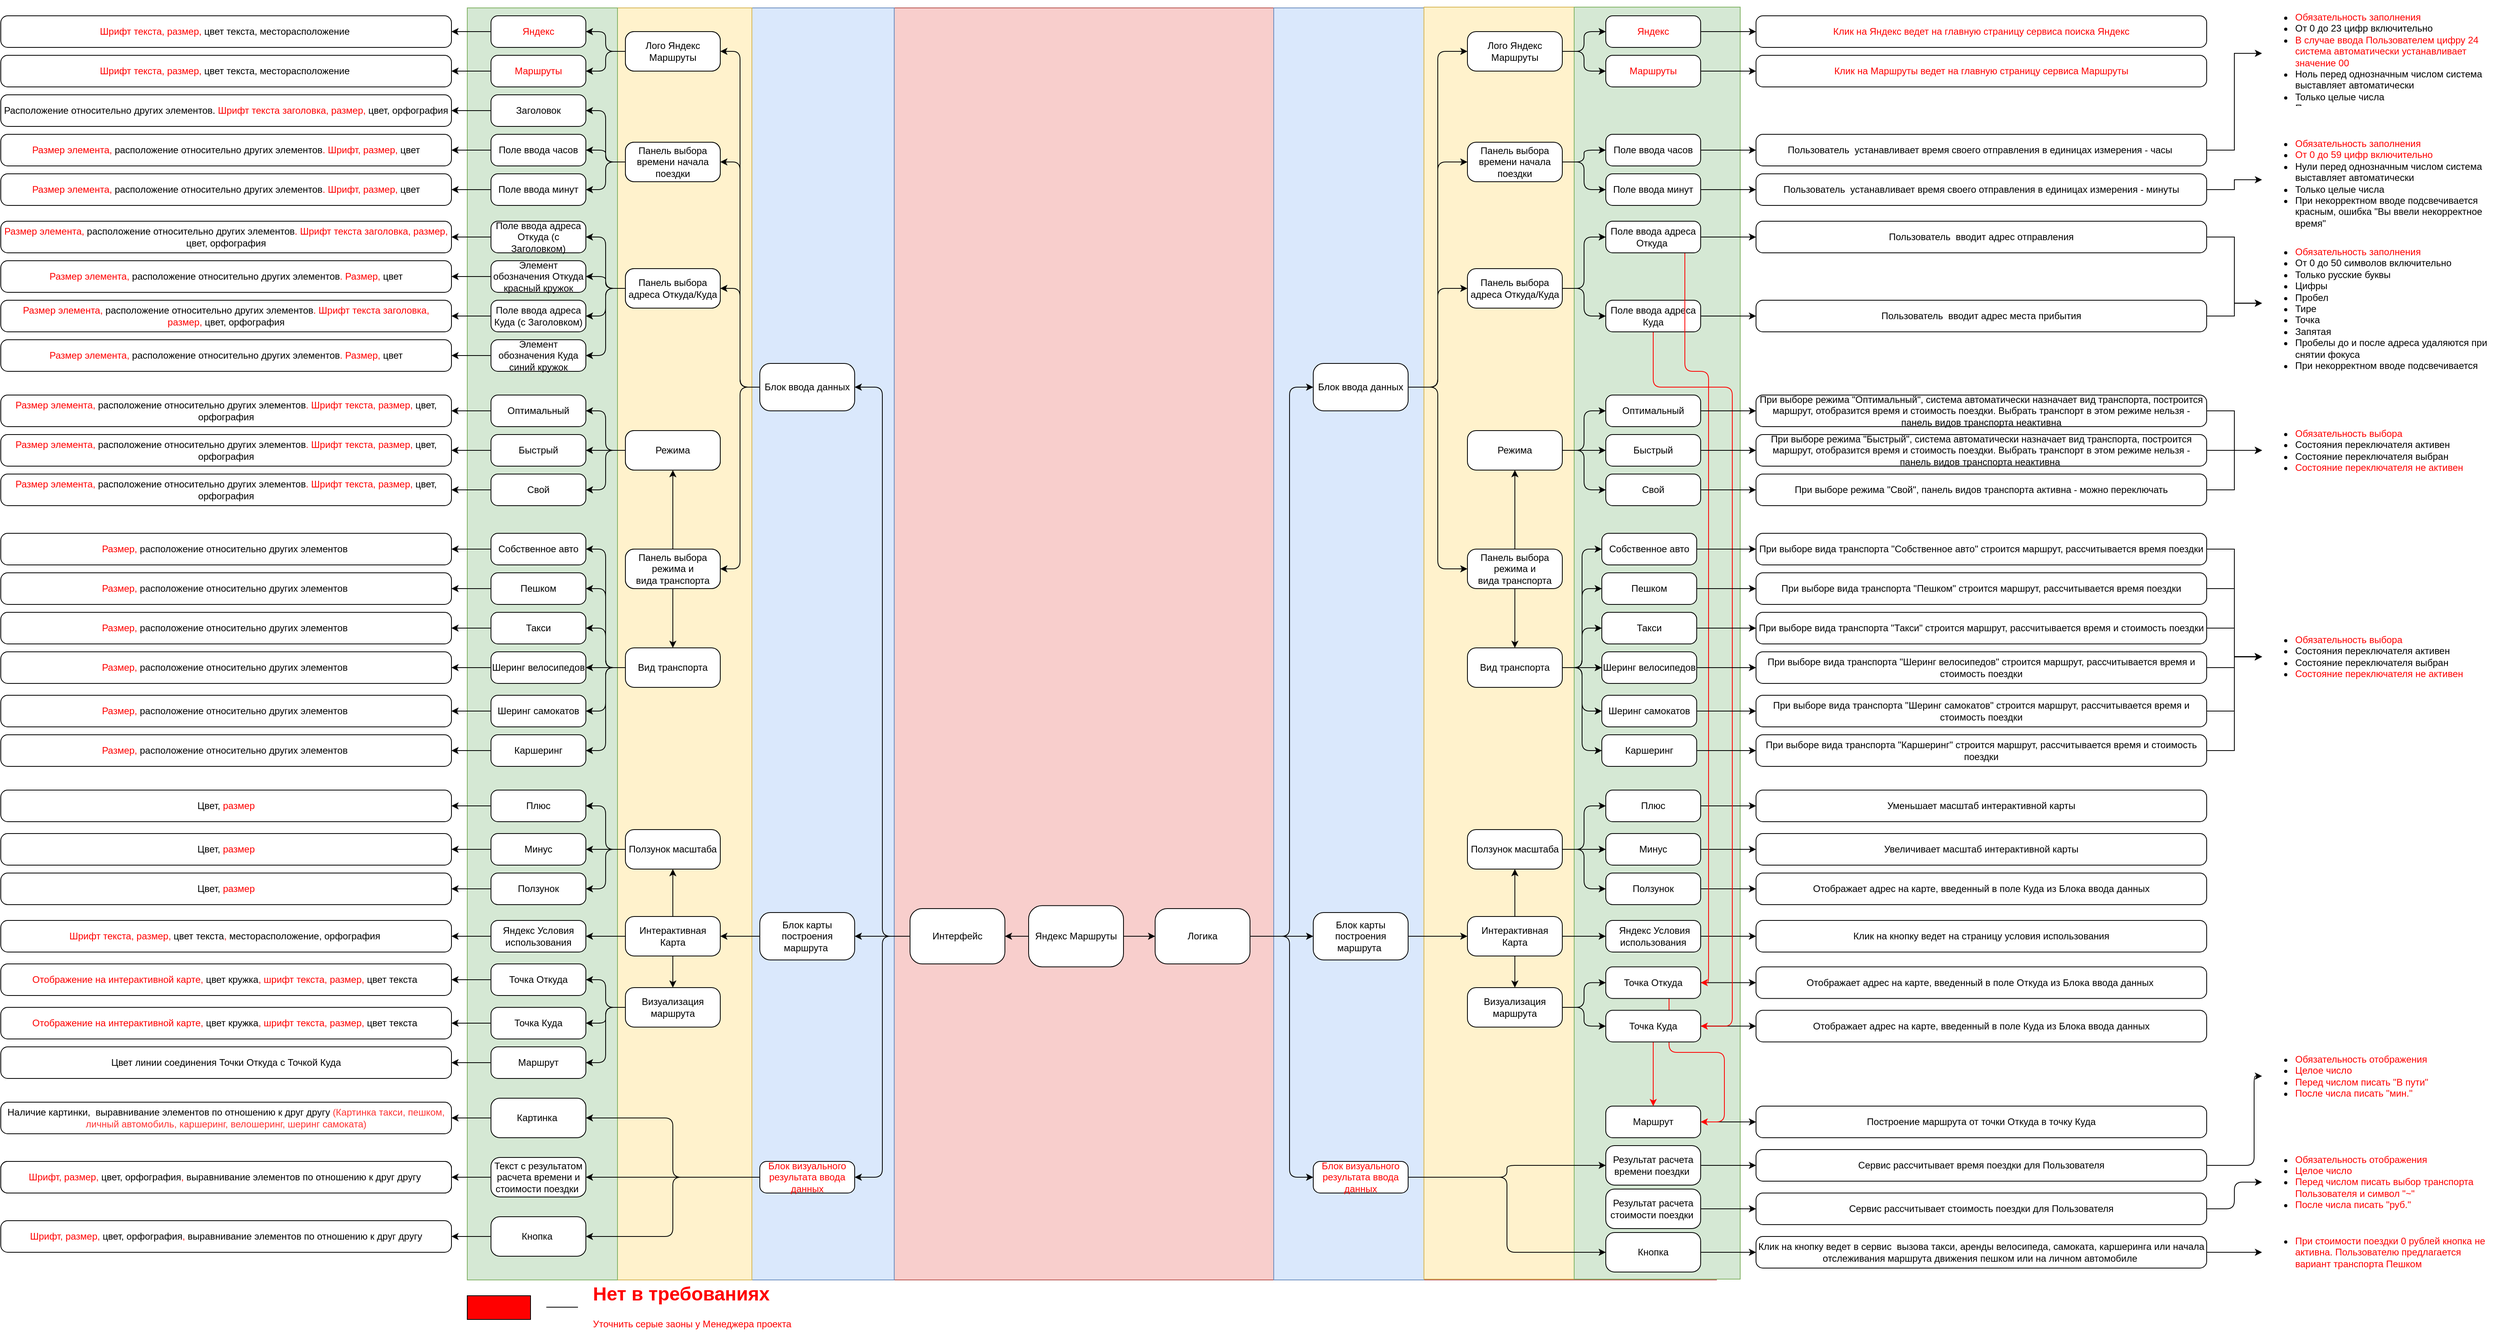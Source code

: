 <mxfile version="20.2.7" type="github">
  <diagram id="mye7cpsdecRdVJIh1ltE" name="Page-1">
    <mxGraphModel dx="2644" dy="1720" grid="1" gridSize="10" guides="1" tooltips="1" connect="1" arrows="1" fold="1" page="1" pageScale="1" pageWidth="827" pageHeight="1169" math="0" shadow="0">
      <root>
        <mxCell id="0" />
        <mxCell id="1" parent="0" />
        <mxCell id="NGLzfRE2hstAdica4r9p-4" value="" style="rounded=0;whiteSpace=wrap;html=1;fillColor=#f8cecc;strokeColor=#b85450;" parent="1" vertex="1">
          <mxGeometry x="-470" y="-440" width="1580" height="1610" as="geometry" />
        </mxCell>
        <mxCell id="NGLzfRE2hstAdica4r9p-147" value="" style="rounded=0;whiteSpace=wrap;html=1;fillColor=#dae8fc;strokeColor=#6c8ebf;" parent="1" vertex="1">
          <mxGeometry x="550" y="-440" width="190" height="1610" as="geometry" />
        </mxCell>
        <mxCell id="NGLzfRE2hstAdica4r9p-148" value="" style="rounded=0;whiteSpace=wrap;html=1;fillColor=#fff2cc;strokeColor=#d6b656;" parent="1" vertex="1">
          <mxGeometry x="740" y="-441" width="190" height="1610" as="geometry" />
        </mxCell>
        <mxCell id="NGLzfRE2hstAdica4r9p-149" value="" style="rounded=0;whiteSpace=wrap;html=1;fillColor=#d5e8d4;strokeColor=#82b366;" parent="1" vertex="1">
          <mxGeometry x="930" y="-441" width="210" height="1610" as="geometry" />
        </mxCell>
        <mxCell id="NGLzfRE2hstAdica4r9p-36" value="" style="rounded=0;whiteSpace=wrap;html=1;fillColor=#dae8fc;strokeColor=#6c8ebf;" parent="1" vertex="1">
          <mxGeometry x="-470" y="-440" width="540" height="1610" as="geometry" />
        </mxCell>
        <mxCell id="NGLzfRE2hstAdica4r9p-37" value="" style="rounded=0;whiteSpace=wrap;html=1;fillColor=#fff2cc;strokeColor=#d6b656;" parent="1" vertex="1">
          <mxGeometry x="-470" y="-440" width="360" height="1610" as="geometry" />
        </mxCell>
        <mxCell id="NGLzfRE2hstAdica4r9p-71" value="" style="rounded=0;whiteSpace=wrap;html=1;fillColor=#d5e8d4;strokeColor=#82b366;" parent="1" vertex="1">
          <mxGeometry x="-470" y="-440" width="190" height="1610" as="geometry" />
        </mxCell>
        <mxCell id="GoWqnwifKlF_Yr-xNYbi-38" style="edgeStyle=none;rounded=1;orthogonalLoop=1;jettySize=auto;html=1;exitX=0;exitY=0.5;exitDx=0;exitDy=0;entryX=1;entryY=0.5;entryDx=0;entryDy=0;" parent="1" source="GoWqnwifKlF_Yr-xNYbi-1" target="GoWqnwifKlF_Yr-xNYbi-3" edge="1">
          <mxGeometry relative="1" as="geometry">
            <mxPoint x="270" y="380" as="targetPoint" />
          </mxGeometry>
        </mxCell>
        <mxCell id="NGLzfRE2hstAdica4r9p-142" style="edgeStyle=orthogonalEdgeStyle;rounded=1;orthogonalLoop=1;jettySize=auto;html=1;entryX=0;entryY=0.5;entryDx=0;entryDy=0;" parent="1" source="GoWqnwifKlF_Yr-xNYbi-1" target="NGLzfRE2hstAdica4r9p-141" edge="1">
          <mxGeometry relative="1" as="geometry" />
        </mxCell>
        <mxCell id="GoWqnwifKlF_Yr-xNYbi-1" value="Яндекс Маршруты" style="rounded=1;whiteSpace=wrap;html=1;arcSize=22;" parent="1" vertex="1">
          <mxGeometry x="240" y="696.25" width="120" height="77.5" as="geometry" />
        </mxCell>
        <mxCell id="NGLzfRE2hstAdica4r9p-39" style="edgeStyle=orthogonalEdgeStyle;rounded=1;orthogonalLoop=1;jettySize=auto;html=1;entryX=1;entryY=0.5;entryDx=0;entryDy=0;" parent="1" source="GoWqnwifKlF_Yr-xNYbi-3" target="NGLzfRE2hstAdica4r9p-1" edge="1">
          <mxGeometry relative="1" as="geometry" />
        </mxCell>
        <mxCell id="NGLzfRE2hstAdica4r9p-40" style="edgeStyle=orthogonalEdgeStyle;rounded=1;orthogonalLoop=1;jettySize=auto;html=1;" parent="1" source="GoWqnwifKlF_Yr-xNYbi-3" target="NGLzfRE2hstAdica4r9p-3" edge="1">
          <mxGeometry relative="1" as="geometry" />
        </mxCell>
        <mxCell id="NGLzfRE2hstAdica4r9p-41" style="edgeStyle=orthogonalEdgeStyle;rounded=1;orthogonalLoop=1;jettySize=auto;html=1;entryX=1;entryY=0.5;entryDx=0;entryDy=0;" parent="1" source="GoWqnwifKlF_Yr-xNYbi-3" target="NGLzfRE2hstAdica4r9p-2" edge="1">
          <mxGeometry relative="1" as="geometry" />
        </mxCell>
        <mxCell id="GoWqnwifKlF_Yr-xNYbi-3" value="Интерфейс" style="rounded=1;whiteSpace=wrap;html=1;arcSize=22;" parent="1" vertex="1">
          <mxGeometry x="90" y="700" width="120" height="70" as="geometry" />
        </mxCell>
        <mxCell id="NGLzfRE2hstAdica4r9p-65" style="edgeStyle=orthogonalEdgeStyle;rounded=1;orthogonalLoop=1;jettySize=auto;html=1;entryX=1;entryY=0.5;entryDx=0;entryDy=0;" parent="1" source="GoWqnwifKlF_Yr-xNYbi-45" target="NGLzfRE2hstAdica4r9p-60" edge="1">
          <mxGeometry relative="1" as="geometry" />
        </mxCell>
        <mxCell id="NGLzfRE2hstAdica4r9p-66" style="edgeStyle=orthogonalEdgeStyle;rounded=1;orthogonalLoop=1;jettySize=auto;html=1;entryX=1;entryY=0.5;entryDx=0;entryDy=0;" parent="1" source="GoWqnwifKlF_Yr-xNYbi-45" target="NGLzfRE2hstAdica4r9p-62" edge="1">
          <mxGeometry relative="1" as="geometry" />
        </mxCell>
        <mxCell id="NGLzfRE2hstAdica4r9p-144" style="edgeStyle=orthogonalEdgeStyle;rounded=1;orthogonalLoop=1;jettySize=auto;html=1;entryX=1;entryY=0.5;entryDx=0;entryDy=0;" parent="1" source="GoWqnwifKlF_Yr-xNYbi-45" target="NGLzfRE2hstAdica4r9p-143" edge="1">
          <mxGeometry relative="1" as="geometry" />
        </mxCell>
        <mxCell id="GoWqnwifKlF_Yr-xNYbi-45" value="Панель выбора времени начала поездки" style="rounded=1;whiteSpace=wrap;html=1;arcSize=22;" parent="1" vertex="1">
          <mxGeometry x="-270" y="-270" width="120" height="50" as="geometry" />
        </mxCell>
        <mxCell id="NGLzfRE2hstAdica4r9p-28" style="edgeStyle=orthogonalEdgeStyle;rounded=1;orthogonalLoop=1;jettySize=auto;html=1;entryX=1;entryY=0.5;entryDx=0;entryDy=0;" parent="1" source="NGLzfRE2hstAdica4r9p-1" target="NGLzfRE2hstAdica4r9p-9" edge="1">
          <mxGeometry relative="1" as="geometry" />
        </mxCell>
        <mxCell id="NGLzfRE2hstAdica4r9p-29" style="edgeStyle=orthogonalEdgeStyle;rounded=1;orthogonalLoop=1;jettySize=auto;html=1;entryX=1;entryY=0.5;entryDx=0;entryDy=0;" parent="1" source="NGLzfRE2hstAdica4r9p-1" target="GoWqnwifKlF_Yr-xNYbi-45" edge="1">
          <mxGeometry relative="1" as="geometry" />
        </mxCell>
        <mxCell id="NGLzfRE2hstAdica4r9p-31" style="edgeStyle=orthogonalEdgeStyle;rounded=1;orthogonalLoop=1;jettySize=auto;html=1;entryX=1;entryY=0.5;entryDx=0;entryDy=0;" parent="1" source="NGLzfRE2hstAdica4r9p-1" target="NGLzfRE2hstAdica4r9p-12" edge="1">
          <mxGeometry relative="1" as="geometry" />
        </mxCell>
        <mxCell id="NGLzfRE2hstAdica4r9p-32" style="edgeStyle=orthogonalEdgeStyle;rounded=1;orthogonalLoop=1;jettySize=auto;html=1;entryX=1;entryY=0.5;entryDx=0;entryDy=0;" parent="1" source="NGLzfRE2hstAdica4r9p-1" target="NGLzfRE2hstAdica4r9p-11" edge="1">
          <mxGeometry relative="1" as="geometry" />
        </mxCell>
        <mxCell id="NGLzfRE2hstAdica4r9p-1" value="Блок ввода данных" style="rounded=1;whiteSpace=wrap;html=1;arcSize=22;" parent="1" vertex="1">
          <mxGeometry x="-100" y="10" width="120" height="60" as="geometry" />
        </mxCell>
        <mxCell id="NGLzfRE2hstAdica4r9p-55" style="edgeStyle=orthogonalEdgeStyle;rounded=1;orthogonalLoop=1;jettySize=auto;html=1;entryX=1;entryY=0.5;entryDx=0;entryDy=0;" parent="1" source="NGLzfRE2hstAdica4r9p-2" target="NGLzfRE2hstAdica4r9p-51" edge="1">
          <mxGeometry relative="1" as="geometry" />
        </mxCell>
        <mxCell id="NGLzfRE2hstAdica4r9p-145" style="edgeStyle=orthogonalEdgeStyle;rounded=1;orthogonalLoop=1;jettySize=auto;html=1;entryX=1;entryY=0.5;entryDx=0;entryDy=0;" parent="1" source="NGLzfRE2hstAdica4r9p-2" target="NGLzfRE2hstAdica4r9p-50" edge="1">
          <mxGeometry relative="1" as="geometry" />
        </mxCell>
        <mxCell id="NGLzfRE2hstAdica4r9p-146" style="edgeStyle=orthogonalEdgeStyle;rounded=1;orthogonalLoop=1;jettySize=auto;html=1;entryX=1;entryY=0.5;entryDx=0;entryDy=0;" parent="1" source="NGLzfRE2hstAdica4r9p-2" target="NGLzfRE2hstAdica4r9p-52" edge="1">
          <mxGeometry relative="1" as="geometry" />
        </mxCell>
        <mxCell id="NGLzfRE2hstAdica4r9p-2" value="Блок визуального результата ввода данных" style="rounded=1;whiteSpace=wrap;html=1;arcSize=22;fontColor=#FF0000;" parent="1" vertex="1">
          <mxGeometry x="-100" y="1020" width="120" height="40" as="geometry" />
        </mxCell>
        <mxCell id="NGLzfRE2hstAdica4r9p-114" style="edgeStyle=orthogonalEdgeStyle;rounded=1;orthogonalLoop=1;jettySize=auto;html=1;entryX=1;entryY=0.5;entryDx=0;entryDy=0;" parent="1" source="NGLzfRE2hstAdica4r9p-3" target="NGLzfRE2hstAdica4r9p-110" edge="1">
          <mxGeometry relative="1" as="geometry" />
        </mxCell>
        <mxCell id="NGLzfRE2hstAdica4r9p-3" value="Блок карты построения маршрута&amp;nbsp;" style="rounded=1;whiteSpace=wrap;html=1;arcSize=22;" parent="1" vertex="1">
          <mxGeometry x="-100" y="705" width="120" height="60" as="geometry" />
        </mxCell>
        <mxCell id="NGLzfRE2hstAdica4r9p-48" style="edgeStyle=orthogonalEdgeStyle;rounded=1;orthogonalLoop=1;jettySize=auto;html=1;entryX=1;entryY=0.5;entryDx=0;entryDy=0;" parent="1" source="NGLzfRE2hstAdica4r9p-9" target="NGLzfRE2hstAdica4r9p-46" edge="1">
          <mxGeometry relative="1" as="geometry" />
        </mxCell>
        <mxCell id="NGLzfRE2hstAdica4r9p-49" style="edgeStyle=orthogonalEdgeStyle;rounded=1;orthogonalLoop=1;jettySize=auto;html=1;entryX=1;entryY=0.5;entryDx=0;entryDy=0;" parent="1" source="NGLzfRE2hstAdica4r9p-9" target="NGLzfRE2hstAdica4r9p-44" edge="1">
          <mxGeometry relative="1" as="geometry" />
        </mxCell>
        <mxCell id="NGLzfRE2hstAdica4r9p-9" value="Лого Яндекс Маршруты" style="rounded=1;whiteSpace=wrap;html=1;arcSize=22;" parent="1" vertex="1">
          <mxGeometry x="-270" y="-410" width="120" height="50" as="geometry" />
        </mxCell>
        <mxCell id="NGLzfRE2hstAdica4r9p-74" style="edgeStyle=orthogonalEdgeStyle;rounded=1;orthogonalLoop=1;jettySize=auto;html=1;entryX=1;entryY=0.5;entryDx=0;entryDy=0;" parent="1" source="NGLzfRE2hstAdica4r9p-11" target="NGLzfRE2hstAdica4r9p-68" edge="1">
          <mxGeometry relative="1" as="geometry" />
        </mxCell>
        <mxCell id="NGLzfRE2hstAdica4r9p-75" style="edgeStyle=orthogonalEdgeStyle;rounded=1;orthogonalLoop=1;jettySize=auto;html=1;entryX=1;entryY=0.5;entryDx=0;entryDy=0;" parent="1" source="NGLzfRE2hstAdica4r9p-11" target="NGLzfRE2hstAdica4r9p-69" edge="1">
          <mxGeometry relative="1" as="geometry" />
        </mxCell>
        <mxCell id="NGLzfRE2hstAdica4r9p-76" style="edgeStyle=orthogonalEdgeStyle;rounded=1;orthogonalLoop=1;jettySize=auto;html=1;" parent="1" source="NGLzfRE2hstAdica4r9p-11" target="NGLzfRE2hstAdica4r9p-67" edge="1">
          <mxGeometry relative="1" as="geometry" />
        </mxCell>
        <mxCell id="NGLzfRE2hstAdica4r9p-77" style="edgeStyle=orthogonalEdgeStyle;rounded=1;orthogonalLoop=1;jettySize=auto;html=1;entryX=1;entryY=0.5;entryDx=0;entryDy=0;" parent="1" source="NGLzfRE2hstAdica4r9p-11" target="NGLzfRE2hstAdica4r9p-70" edge="1">
          <mxGeometry relative="1" as="geometry" />
        </mxCell>
        <mxCell id="NGLzfRE2hstAdica4r9p-11" value="Панель выбора адреса Откуда/Куда" style="rounded=1;whiteSpace=wrap;html=1;arcSize=22;" parent="1" vertex="1">
          <mxGeometry x="-270" y="-110" width="120" height="50" as="geometry" />
        </mxCell>
        <mxCell id="NGLzfRE2hstAdica4r9p-89" style="edgeStyle=orthogonalEdgeStyle;rounded=1;orthogonalLoop=1;jettySize=auto;html=1;entryX=0.5;entryY=1;entryDx=0;entryDy=0;" parent="1" source="NGLzfRE2hstAdica4r9p-12" target="NGLzfRE2hstAdica4r9p-81" edge="1">
          <mxGeometry relative="1" as="geometry" />
        </mxCell>
        <mxCell id="NGLzfRE2hstAdica4r9p-90" style="edgeStyle=orthogonalEdgeStyle;rounded=1;orthogonalLoop=1;jettySize=auto;html=1;" parent="1" source="NGLzfRE2hstAdica4r9p-12" target="NGLzfRE2hstAdica4r9p-82" edge="1">
          <mxGeometry relative="1" as="geometry" />
        </mxCell>
        <mxCell id="NGLzfRE2hstAdica4r9p-12" value="Панель выбора режима и&lt;br&gt;вида транспорта" style="rounded=1;whiteSpace=wrap;html=1;arcSize=22;" parent="1" vertex="1">
          <mxGeometry x="-270" y="245" width="120" height="50" as="geometry" />
        </mxCell>
        <mxCell id="-G2-odD6s9fwSHAbLvdX-76" style="edgeStyle=orthogonalEdgeStyle;rounded=0;orthogonalLoop=1;jettySize=auto;html=1;entryX=1;entryY=0.5;entryDx=0;entryDy=0;fontColor=#FF0000;" parent="1" source="NGLzfRE2hstAdica4r9p-44" target="-G2-odD6s9fwSHAbLvdX-75" edge="1">
          <mxGeometry relative="1" as="geometry" />
        </mxCell>
        <mxCell id="NGLzfRE2hstAdica4r9p-44" value="Маршруты" style="whiteSpace=wrap;html=1;rounded=1;arcSize=22;fontColor=#FF0000;" parent="1" vertex="1">
          <mxGeometry x="-440" y="-380" width="120" height="40" as="geometry" />
        </mxCell>
        <mxCell id="-G2-odD6s9fwSHAbLvdX-77" style="edgeStyle=orthogonalEdgeStyle;rounded=0;orthogonalLoop=1;jettySize=auto;html=1;entryX=1;entryY=0.5;entryDx=0;entryDy=0;fontColor=#FF0000;" parent="1" source="NGLzfRE2hstAdica4r9p-46" target="-G2-odD6s9fwSHAbLvdX-74" edge="1">
          <mxGeometry relative="1" as="geometry" />
        </mxCell>
        <mxCell id="NGLzfRE2hstAdica4r9p-46" value="Яндекс" style="whiteSpace=wrap;html=1;rounded=1;arcSize=22;fontColor=#FF0000;" parent="1" vertex="1">
          <mxGeometry x="-440" y="-430" width="120" height="40" as="geometry" />
        </mxCell>
        <mxCell id="-G2-odD6s9fwSHAbLvdX-33" style="edgeStyle=orthogonalEdgeStyle;rounded=0;orthogonalLoop=1;jettySize=auto;html=1;entryX=1;entryY=0.5;entryDx=0;entryDy=0;fontColor=#FF0000;" parent="1" source="NGLzfRE2hstAdica4r9p-50" target="-G2-odD6s9fwSHAbLvdX-21" edge="1">
          <mxGeometry relative="1" as="geometry" />
        </mxCell>
        <mxCell id="NGLzfRE2hstAdica4r9p-50" value="Картинка&amp;nbsp;" style="rounded=1;whiteSpace=wrap;html=1;arcSize=22;" parent="1" vertex="1">
          <mxGeometry x="-440" y="940" width="120" height="50" as="geometry" />
        </mxCell>
        <mxCell id="-G2-odD6s9fwSHAbLvdX-15" style="edgeStyle=orthogonalEdgeStyle;rounded=0;orthogonalLoop=1;jettySize=auto;html=1;entryX=1;entryY=0.5;entryDx=0;entryDy=0;fontColor=#FF0000;" parent="1" source="NGLzfRE2hstAdica4r9p-51" target="NGLzfRE2hstAdica4r9p-213" edge="1">
          <mxGeometry relative="1" as="geometry" />
        </mxCell>
        <mxCell id="NGLzfRE2hstAdica4r9p-51" value="Текст с результатом расчета времени и стоимости поездки&amp;nbsp;" style="rounded=1;whiteSpace=wrap;html=1;arcSize=22;" parent="1" vertex="1">
          <mxGeometry x="-440" y="1015" width="120" height="50" as="geometry" />
        </mxCell>
        <mxCell id="-G2-odD6s9fwSHAbLvdX-17" style="edgeStyle=orthogonalEdgeStyle;rounded=0;orthogonalLoop=1;jettySize=auto;html=1;entryX=1;entryY=0.5;entryDx=0;entryDy=0;fontColor=#FF0000;" parent="1" source="NGLzfRE2hstAdica4r9p-52" target="-G2-odD6s9fwSHAbLvdX-16" edge="1">
          <mxGeometry relative="1" as="geometry" />
        </mxCell>
        <mxCell id="NGLzfRE2hstAdica4r9p-52" value="Кнопка&amp;nbsp;" style="rounded=1;whiteSpace=wrap;html=1;arcSize=22;" parent="1" vertex="1">
          <mxGeometry x="-440" y="1090" width="120" height="50" as="geometry" />
        </mxCell>
        <mxCell id="-G2-odD6s9fwSHAbLvdX-72" style="edgeStyle=orthogonalEdgeStyle;rounded=0;orthogonalLoop=1;jettySize=auto;html=1;entryX=1;entryY=0.5;entryDx=0;entryDy=0;fontColor=#FF0000;" parent="1" source="NGLzfRE2hstAdica4r9p-60" target="-G2-odD6s9fwSHAbLvdX-68" edge="1">
          <mxGeometry relative="1" as="geometry" />
        </mxCell>
        <mxCell id="NGLzfRE2hstAdica4r9p-60" value="Поле ввода часов" style="rounded=1;whiteSpace=wrap;html=1;arcSize=22;" parent="1" vertex="1">
          <mxGeometry x="-440" y="-280" width="120" height="40" as="geometry" />
        </mxCell>
        <mxCell id="-G2-odD6s9fwSHAbLvdX-71" style="edgeStyle=orthogonalEdgeStyle;rounded=0;orthogonalLoop=1;jettySize=auto;html=1;entryX=1;entryY=0.5;entryDx=0;entryDy=0;fontColor=#FF0000;" parent="1" source="NGLzfRE2hstAdica4r9p-62" target="-G2-odD6s9fwSHAbLvdX-69" edge="1">
          <mxGeometry relative="1" as="geometry" />
        </mxCell>
        <mxCell id="NGLzfRE2hstAdica4r9p-62" value="Поле ввода минут" style="rounded=1;whiteSpace=wrap;html=1;arcSize=22;" parent="1" vertex="1">
          <mxGeometry x="-440" y="-230" width="120" height="40" as="geometry" />
        </mxCell>
        <mxCell id="-G2-odD6s9fwSHAbLvdX-65" style="edgeStyle=orthogonalEdgeStyle;rounded=0;orthogonalLoop=1;jettySize=auto;html=1;entryX=1;entryY=0.5;entryDx=0;entryDy=0;fontColor=#FF0000;" parent="1" source="NGLzfRE2hstAdica4r9p-67" target="-G2-odD6s9fwSHAbLvdX-61" edge="1">
          <mxGeometry relative="1" as="geometry" />
        </mxCell>
        <mxCell id="NGLzfRE2hstAdica4r9p-67" value="Поле ввода адреса Куда (с Заголовком)" style="rounded=1;whiteSpace=wrap;html=1;arcSize=22;" parent="1" vertex="1">
          <mxGeometry x="-440" y="-70" width="120" height="40" as="geometry" />
        </mxCell>
        <mxCell id="-G2-odD6s9fwSHAbLvdX-67" style="edgeStyle=orthogonalEdgeStyle;rounded=0;orthogonalLoop=1;jettySize=auto;html=1;entryX=1;entryY=0.5;entryDx=0;entryDy=0;fontColor=#FF0000;" parent="1" source="NGLzfRE2hstAdica4r9p-68" target="-G2-odD6s9fwSHAbLvdX-62" edge="1">
          <mxGeometry relative="1" as="geometry" />
        </mxCell>
        <mxCell id="NGLzfRE2hstAdica4r9p-68" value="Поле ввода адреса Откуда (с Заголовком)" style="rounded=1;whiteSpace=wrap;html=1;arcSize=22;" parent="1" vertex="1">
          <mxGeometry x="-440" y="-170" width="120" height="40" as="geometry" />
        </mxCell>
        <mxCell id="-G2-odD6s9fwSHAbLvdX-66" style="edgeStyle=orthogonalEdgeStyle;rounded=0;orthogonalLoop=1;jettySize=auto;html=1;entryX=1;entryY=0.5;entryDx=0;entryDy=0;fontColor=#FF0000;" parent="1" source="NGLzfRE2hstAdica4r9p-69" target="-G2-odD6s9fwSHAbLvdX-60" edge="1">
          <mxGeometry relative="1" as="geometry" />
        </mxCell>
        <mxCell id="NGLzfRE2hstAdica4r9p-69" value="Элемент обозначения Откуда красный кружок" style="rounded=1;whiteSpace=wrap;html=1;arcSize=22;" parent="1" vertex="1">
          <mxGeometry x="-440" y="-120" width="120" height="40" as="geometry" />
        </mxCell>
        <mxCell id="-G2-odD6s9fwSHAbLvdX-64" style="edgeStyle=orthogonalEdgeStyle;rounded=0;orthogonalLoop=1;jettySize=auto;html=1;entryX=1;entryY=0.5;entryDx=0;entryDy=0;fontColor=#FF0000;" parent="1" source="NGLzfRE2hstAdica4r9p-70" target="-G2-odD6s9fwSHAbLvdX-63" edge="1">
          <mxGeometry relative="1" as="geometry" />
        </mxCell>
        <mxCell id="NGLzfRE2hstAdica4r9p-70" value="Элемент обозначения Куда синий кружок" style="rounded=1;whiteSpace=wrap;html=1;arcSize=22;" parent="1" vertex="1">
          <mxGeometry x="-440" y="-20" width="120" height="40" as="geometry" />
        </mxCell>
        <mxCell id="-G2-odD6s9fwSHAbLvdX-58" style="edgeStyle=orthogonalEdgeStyle;rounded=0;orthogonalLoop=1;jettySize=auto;html=1;entryX=1;entryY=0.5;entryDx=0;entryDy=0;fontColor=#FF0000;" parent="1" source="NGLzfRE2hstAdica4r9p-78" target="-G2-odD6s9fwSHAbLvdX-54" edge="1">
          <mxGeometry relative="1" as="geometry" />
        </mxCell>
        <mxCell id="NGLzfRE2hstAdica4r9p-78" value="Быстрый" style="rounded=1;whiteSpace=wrap;html=1;arcSize=22;" parent="1" vertex="1">
          <mxGeometry x="-440" y="100" width="120" height="40" as="geometry" />
        </mxCell>
        <mxCell id="-G2-odD6s9fwSHAbLvdX-59" style="edgeStyle=orthogonalEdgeStyle;rounded=0;orthogonalLoop=1;jettySize=auto;html=1;entryX=1;entryY=0.5;entryDx=0;entryDy=0;fontColor=#FF0000;" parent="1" source="NGLzfRE2hstAdica4r9p-79" target="-G2-odD6s9fwSHAbLvdX-56" edge="1">
          <mxGeometry relative="1" as="geometry" />
        </mxCell>
        <mxCell id="NGLzfRE2hstAdica4r9p-79" value="Оптимальный" style="rounded=1;whiteSpace=wrap;html=1;arcSize=22;" parent="1" vertex="1">
          <mxGeometry x="-440" y="50" width="120" height="40" as="geometry" />
        </mxCell>
        <mxCell id="-G2-odD6s9fwSHAbLvdX-57" style="edgeStyle=orthogonalEdgeStyle;rounded=0;orthogonalLoop=1;jettySize=auto;html=1;entryX=1;entryY=0.5;entryDx=0;entryDy=0;fontColor=#FF0000;" parent="1" source="NGLzfRE2hstAdica4r9p-80" target="-G2-odD6s9fwSHAbLvdX-55" edge="1">
          <mxGeometry relative="1" as="geometry" />
        </mxCell>
        <mxCell id="NGLzfRE2hstAdica4r9p-80" value="Свой" style="rounded=1;whiteSpace=wrap;html=1;arcSize=22;" parent="1" vertex="1">
          <mxGeometry x="-440" y="150" width="120" height="40" as="geometry" />
        </mxCell>
        <mxCell id="NGLzfRE2hstAdica4r9p-91" style="edgeStyle=orthogonalEdgeStyle;rounded=1;orthogonalLoop=1;jettySize=auto;html=1;entryX=1;entryY=0.5;entryDx=0;entryDy=0;" parent="1" source="NGLzfRE2hstAdica4r9p-81" target="NGLzfRE2hstAdica4r9p-79" edge="1">
          <mxGeometry relative="1" as="geometry" />
        </mxCell>
        <mxCell id="NGLzfRE2hstAdica4r9p-92" style="edgeStyle=orthogonalEdgeStyle;rounded=1;orthogonalLoop=1;jettySize=auto;html=1;" parent="1" source="NGLzfRE2hstAdica4r9p-81" target="NGLzfRE2hstAdica4r9p-78" edge="1">
          <mxGeometry relative="1" as="geometry" />
        </mxCell>
        <mxCell id="NGLzfRE2hstAdica4r9p-93" style="edgeStyle=orthogonalEdgeStyle;rounded=1;orthogonalLoop=1;jettySize=auto;html=1;entryX=1;entryY=0.5;entryDx=0;entryDy=0;" parent="1" source="NGLzfRE2hstAdica4r9p-81" target="NGLzfRE2hstAdica4r9p-80" edge="1">
          <mxGeometry relative="1" as="geometry" />
        </mxCell>
        <mxCell id="NGLzfRE2hstAdica4r9p-81" value="Режима" style="rounded=1;whiteSpace=wrap;html=1;arcSize=22;" parent="1" vertex="1">
          <mxGeometry x="-270" y="95" width="120" height="50" as="geometry" />
        </mxCell>
        <mxCell id="NGLzfRE2hstAdica4r9p-94" style="edgeStyle=orthogonalEdgeStyle;rounded=1;orthogonalLoop=1;jettySize=auto;html=1;entryX=1;entryY=0.5;entryDx=0;entryDy=0;" parent="1" source="NGLzfRE2hstAdica4r9p-82" target="NGLzfRE2hstAdica4r9p-84" edge="1">
          <mxGeometry relative="1" as="geometry" />
        </mxCell>
        <mxCell id="NGLzfRE2hstAdica4r9p-95" style="edgeStyle=orthogonalEdgeStyle;rounded=1;orthogonalLoop=1;jettySize=auto;html=1;entryX=1;entryY=0.5;entryDx=0;entryDy=0;" parent="1" source="NGLzfRE2hstAdica4r9p-82" target="NGLzfRE2hstAdica4r9p-83" edge="1">
          <mxGeometry relative="1" as="geometry" />
        </mxCell>
        <mxCell id="NGLzfRE2hstAdica4r9p-96" style="edgeStyle=orthogonalEdgeStyle;rounded=1;orthogonalLoop=1;jettySize=auto;html=1;entryX=1;entryY=0.5;entryDx=0;entryDy=0;" parent="1" source="NGLzfRE2hstAdica4r9p-82" target="NGLzfRE2hstAdica4r9p-85" edge="1">
          <mxGeometry relative="1" as="geometry" />
        </mxCell>
        <mxCell id="NGLzfRE2hstAdica4r9p-97" style="edgeStyle=orthogonalEdgeStyle;rounded=1;orthogonalLoop=1;jettySize=auto;html=1;entryX=1;entryY=0.5;entryDx=0;entryDy=0;" parent="1" source="NGLzfRE2hstAdica4r9p-82" target="NGLzfRE2hstAdica4r9p-88" edge="1">
          <mxGeometry relative="1" as="geometry" />
        </mxCell>
        <mxCell id="NGLzfRE2hstAdica4r9p-98" style="edgeStyle=orthogonalEdgeStyle;rounded=1;orthogonalLoop=1;jettySize=auto;html=1;entryX=1;entryY=0.5;entryDx=0;entryDy=0;" parent="1" source="NGLzfRE2hstAdica4r9p-82" target="NGLzfRE2hstAdica4r9p-86" edge="1">
          <mxGeometry relative="1" as="geometry" />
        </mxCell>
        <mxCell id="NGLzfRE2hstAdica4r9p-99" style="edgeStyle=orthogonalEdgeStyle;rounded=1;orthogonalLoop=1;jettySize=auto;html=1;entryX=1;entryY=0.5;entryDx=0;entryDy=0;" parent="1" source="NGLzfRE2hstAdica4r9p-82" target="NGLzfRE2hstAdica4r9p-87" edge="1">
          <mxGeometry relative="1" as="geometry" />
        </mxCell>
        <mxCell id="NGLzfRE2hstAdica4r9p-82" value="Вид транспорта" style="rounded=1;whiteSpace=wrap;html=1;arcSize=22;" parent="1" vertex="1">
          <mxGeometry x="-270" y="370" width="120" height="50" as="geometry" />
        </mxCell>
        <mxCell id="-G2-odD6s9fwSHAbLvdX-52" style="edgeStyle=orthogonalEdgeStyle;rounded=0;orthogonalLoop=1;jettySize=auto;html=1;entryX=1;entryY=0.5;entryDx=0;entryDy=0;fontColor=#FF0000;" parent="1" source="NGLzfRE2hstAdica4r9p-83" target="-G2-odD6s9fwSHAbLvdX-45" edge="1">
          <mxGeometry relative="1" as="geometry" />
        </mxCell>
        <mxCell id="NGLzfRE2hstAdica4r9p-83" value="Пешком" style="rounded=1;whiteSpace=wrap;html=1;arcSize=22;" parent="1" vertex="1">
          <mxGeometry x="-440" y="275" width="120" height="40" as="geometry" />
        </mxCell>
        <mxCell id="-G2-odD6s9fwSHAbLvdX-53" style="edgeStyle=orthogonalEdgeStyle;rounded=0;orthogonalLoop=1;jettySize=auto;html=1;entryX=1;entryY=0.5;entryDx=0;entryDy=0;fontColor=#FF0000;" parent="1" source="NGLzfRE2hstAdica4r9p-84" target="-G2-odD6s9fwSHAbLvdX-47" edge="1">
          <mxGeometry relative="1" as="geometry" />
        </mxCell>
        <mxCell id="NGLzfRE2hstAdica4r9p-84" value="Собственное авто" style="rounded=1;whiteSpace=wrap;html=1;arcSize=22;" parent="1" vertex="1">
          <mxGeometry x="-440" y="225" width="120" height="40" as="geometry" />
        </mxCell>
        <mxCell id="-G2-odD6s9fwSHAbLvdX-51" style="edgeStyle=orthogonalEdgeStyle;rounded=0;orthogonalLoop=1;jettySize=auto;html=1;entryX=1;entryY=0.5;entryDx=0;entryDy=0;fontColor=#FF0000;" parent="1" source="NGLzfRE2hstAdica4r9p-85" target="-G2-odD6s9fwSHAbLvdX-46" edge="1">
          <mxGeometry relative="1" as="geometry" />
        </mxCell>
        <mxCell id="NGLzfRE2hstAdica4r9p-85" value="Такси" style="rounded=1;whiteSpace=wrap;html=1;arcSize=22;" parent="1" vertex="1">
          <mxGeometry x="-440" y="325" width="120" height="40" as="geometry" />
        </mxCell>
        <mxCell id="-G2-odD6s9fwSHAbLvdX-49" style="edgeStyle=orthogonalEdgeStyle;rounded=0;orthogonalLoop=1;jettySize=auto;html=1;entryX=1;entryY=0.5;entryDx=0;entryDy=0;fontColor=#FF0000;" parent="1" source="NGLzfRE2hstAdica4r9p-86" target="-G2-odD6s9fwSHAbLvdX-42" edge="1">
          <mxGeometry relative="1" as="geometry" />
        </mxCell>
        <mxCell id="NGLzfRE2hstAdica4r9p-86" value="Шеринг самокатов" style="rounded=1;whiteSpace=wrap;html=1;arcSize=22;" parent="1" vertex="1">
          <mxGeometry x="-440" y="430" width="120" height="40" as="geometry" />
        </mxCell>
        <mxCell id="-G2-odD6s9fwSHAbLvdX-50" style="edgeStyle=orthogonalEdgeStyle;rounded=0;orthogonalLoop=1;jettySize=auto;html=1;entryX=1;entryY=0.5;entryDx=0;entryDy=0;fontColor=#FF0000;" parent="1" source="NGLzfRE2hstAdica4r9p-87" target="-G2-odD6s9fwSHAbLvdX-44" edge="1">
          <mxGeometry relative="1" as="geometry" />
        </mxCell>
        <mxCell id="NGLzfRE2hstAdica4r9p-87" value="Шеринг велосипедов" style="rounded=1;whiteSpace=wrap;html=1;arcSize=22;" parent="1" vertex="1">
          <mxGeometry x="-440" y="375" width="120" height="40" as="geometry" />
        </mxCell>
        <mxCell id="-G2-odD6s9fwSHAbLvdX-48" style="edgeStyle=orthogonalEdgeStyle;rounded=0;orthogonalLoop=1;jettySize=auto;html=1;entryX=1;entryY=0.5;entryDx=0;entryDy=0;fontColor=#FF0000;" parent="1" source="NGLzfRE2hstAdica4r9p-88" target="-G2-odD6s9fwSHAbLvdX-43" edge="1">
          <mxGeometry relative="1" as="geometry" />
        </mxCell>
        <mxCell id="NGLzfRE2hstAdica4r9p-88" value="Каршеринг" style="rounded=1;whiteSpace=wrap;html=1;arcSize=22;" parent="1" vertex="1">
          <mxGeometry x="-440" y="480" width="120" height="40" as="geometry" />
        </mxCell>
        <mxCell id="-G2-odD6s9fwSHAbLvdX-35" style="edgeStyle=orthogonalEdgeStyle;rounded=0;orthogonalLoop=1;jettySize=auto;html=1;fontColor=#FF0000;" parent="1" source="NGLzfRE2hstAdica4r9p-104" target="-G2-odD6s9fwSHAbLvdX-34" edge="1">
          <mxGeometry relative="1" as="geometry" />
        </mxCell>
        <mxCell id="NGLzfRE2hstAdica4r9p-104" value="Яндекс Условия использования" style="rounded=1;whiteSpace=wrap;html=1;arcSize=22;" parent="1" vertex="1">
          <mxGeometry x="-440" y="715" width="120" height="40" as="geometry" />
        </mxCell>
        <mxCell id="NGLzfRE2hstAdica4r9p-123" style="edgeStyle=orthogonalEdgeStyle;rounded=1;orthogonalLoop=1;jettySize=auto;html=1;entryX=1;entryY=0.5;entryDx=0;entryDy=0;" parent="1" source="NGLzfRE2hstAdica4r9p-109" target="NGLzfRE2hstAdica4r9p-120" edge="1">
          <mxGeometry relative="1" as="geometry" />
        </mxCell>
        <mxCell id="NGLzfRE2hstAdica4r9p-126" style="edgeStyle=orthogonalEdgeStyle;rounded=1;orthogonalLoop=1;jettySize=auto;html=1;entryX=1;entryY=0.5;entryDx=0;entryDy=0;" parent="1" source="NGLzfRE2hstAdica4r9p-109" target="NGLzfRE2hstAdica4r9p-121" edge="1">
          <mxGeometry relative="1" as="geometry" />
        </mxCell>
        <mxCell id="NGLzfRE2hstAdica4r9p-127" style="edgeStyle=orthogonalEdgeStyle;rounded=1;orthogonalLoop=1;jettySize=auto;html=1;entryX=1;entryY=0.5;entryDx=0;entryDy=0;" parent="1" source="NGLzfRE2hstAdica4r9p-109" target="NGLzfRE2hstAdica4r9p-113" edge="1">
          <mxGeometry relative="1" as="geometry" />
        </mxCell>
        <mxCell id="NGLzfRE2hstAdica4r9p-109" value="Ползунок масштаба" style="rounded=1;whiteSpace=wrap;html=1;arcSize=22;" parent="1" vertex="1">
          <mxGeometry x="-270" y="600" width="120" height="50" as="geometry" />
        </mxCell>
        <mxCell id="NGLzfRE2hstAdica4r9p-115" style="edgeStyle=orthogonalEdgeStyle;rounded=1;orthogonalLoop=1;jettySize=auto;html=1;" parent="1" source="NGLzfRE2hstAdica4r9p-110" target="NGLzfRE2hstAdica4r9p-109" edge="1">
          <mxGeometry relative="1" as="geometry" />
        </mxCell>
        <mxCell id="NGLzfRE2hstAdica4r9p-130" style="edgeStyle=orthogonalEdgeStyle;rounded=1;orthogonalLoop=1;jettySize=auto;html=1;entryX=1;entryY=0.5;entryDx=0;entryDy=0;" parent="1" source="NGLzfRE2hstAdica4r9p-110" target="NGLzfRE2hstAdica4r9p-104" edge="1">
          <mxGeometry relative="1" as="geometry" />
        </mxCell>
        <mxCell id="NGLzfRE2hstAdica4r9p-132" style="edgeStyle=orthogonalEdgeStyle;rounded=1;orthogonalLoop=1;jettySize=auto;html=1;entryX=0.5;entryY=0;entryDx=0;entryDy=0;" parent="1" source="NGLzfRE2hstAdica4r9p-110" target="NGLzfRE2hstAdica4r9p-131" edge="1">
          <mxGeometry relative="1" as="geometry" />
        </mxCell>
        <mxCell id="NGLzfRE2hstAdica4r9p-110" value="Интерактивная Карта" style="rounded=1;whiteSpace=wrap;html=1;arcSize=22;" parent="1" vertex="1">
          <mxGeometry x="-270" y="710" width="120" height="50" as="geometry" />
        </mxCell>
        <mxCell id="-G2-odD6s9fwSHAbLvdX-39" style="edgeStyle=orthogonalEdgeStyle;rounded=0;orthogonalLoop=1;jettySize=auto;html=1;fontColor=#FF0000;" parent="1" source="NGLzfRE2hstAdica4r9p-113" target="-G2-odD6s9fwSHAbLvdX-37" edge="1">
          <mxGeometry relative="1" as="geometry" />
        </mxCell>
        <mxCell id="NGLzfRE2hstAdica4r9p-113" value="Ползунок" style="rounded=1;whiteSpace=wrap;html=1;arcSize=22;" parent="1" vertex="1">
          <mxGeometry x="-440" y="655" width="120" height="40" as="geometry" />
        </mxCell>
        <mxCell id="-G2-odD6s9fwSHAbLvdX-41" style="edgeStyle=orthogonalEdgeStyle;rounded=0;orthogonalLoop=1;jettySize=auto;html=1;entryX=1;entryY=0.5;entryDx=0;entryDy=0;fontColor=#FF0000;" parent="1" source="NGLzfRE2hstAdica4r9p-120" target="-G2-odD6s9fwSHAbLvdX-38" edge="1">
          <mxGeometry relative="1" as="geometry" />
        </mxCell>
        <mxCell id="NGLzfRE2hstAdica4r9p-120" value="Плюс" style="rounded=1;whiteSpace=wrap;html=1;arcSize=22;" parent="1" vertex="1">
          <mxGeometry x="-440" y="550" width="120" height="40" as="geometry" />
        </mxCell>
        <mxCell id="-G2-odD6s9fwSHAbLvdX-40" style="edgeStyle=orthogonalEdgeStyle;rounded=0;orthogonalLoop=1;jettySize=auto;html=1;entryX=1;entryY=0.5;entryDx=0;entryDy=0;fontColor=#FF0000;" parent="1" source="NGLzfRE2hstAdica4r9p-121" target="-G2-odD6s9fwSHAbLvdX-36" edge="1">
          <mxGeometry relative="1" as="geometry" />
        </mxCell>
        <mxCell id="NGLzfRE2hstAdica4r9p-121" value="Минус" style="rounded=1;whiteSpace=wrap;html=1;arcSize=22;" parent="1" vertex="1">
          <mxGeometry x="-440" y="605" width="120" height="40" as="geometry" />
        </mxCell>
        <mxCell id="NGLzfRE2hstAdica4r9p-136" style="edgeStyle=orthogonalEdgeStyle;rounded=1;orthogonalLoop=1;jettySize=auto;html=1;entryX=1;entryY=0.5;entryDx=0;entryDy=0;" parent="1" source="NGLzfRE2hstAdica4r9p-131" target="NGLzfRE2hstAdica4r9p-134" edge="1">
          <mxGeometry relative="1" as="geometry" />
        </mxCell>
        <mxCell id="NGLzfRE2hstAdica4r9p-137" style="edgeStyle=orthogonalEdgeStyle;rounded=1;orthogonalLoop=1;jettySize=auto;html=1;" parent="1" source="NGLzfRE2hstAdica4r9p-131" target="NGLzfRE2hstAdica4r9p-135" edge="1">
          <mxGeometry relative="1" as="geometry" />
        </mxCell>
        <mxCell id="NGLzfRE2hstAdica4r9p-138" style="edgeStyle=orthogonalEdgeStyle;rounded=1;orthogonalLoop=1;jettySize=auto;html=1;entryX=1;entryY=0.5;entryDx=0;entryDy=0;" parent="1" source="NGLzfRE2hstAdica4r9p-131" target="NGLzfRE2hstAdica4r9p-133" edge="1">
          <mxGeometry relative="1" as="geometry" />
        </mxCell>
        <mxCell id="NGLzfRE2hstAdica4r9p-131" value="Визуализация маршрута" style="rounded=1;whiteSpace=wrap;html=1;arcSize=22;" parent="1" vertex="1">
          <mxGeometry x="-270" y="800" width="120" height="50" as="geometry" />
        </mxCell>
        <mxCell id="-G2-odD6s9fwSHAbLvdX-31" style="edgeStyle=orthogonalEdgeStyle;rounded=0;orthogonalLoop=1;jettySize=auto;html=1;entryX=1;entryY=0.5;entryDx=0;entryDy=0;fontColor=#FF0000;" parent="1" source="NGLzfRE2hstAdica4r9p-133" target="-G2-odD6s9fwSHAbLvdX-23" edge="1">
          <mxGeometry relative="1" as="geometry" />
        </mxCell>
        <mxCell id="NGLzfRE2hstAdica4r9p-133" value="Маршрут" style="rounded=1;whiteSpace=wrap;html=1;arcSize=22;" parent="1" vertex="1">
          <mxGeometry x="-440" y="875" width="120" height="40" as="geometry" />
        </mxCell>
        <mxCell id="-G2-odD6s9fwSHAbLvdX-29" style="edgeStyle=orthogonalEdgeStyle;rounded=0;orthogonalLoop=1;jettySize=auto;html=1;entryX=1;entryY=0.5;entryDx=0;entryDy=0;fontColor=#FF0000;" parent="1" source="NGLzfRE2hstAdica4r9p-134" target="-G2-odD6s9fwSHAbLvdX-24" edge="1">
          <mxGeometry relative="1" as="geometry" />
        </mxCell>
        <mxCell id="NGLzfRE2hstAdica4r9p-134" value="Точка Откуда" style="rounded=1;whiteSpace=wrap;html=1;arcSize=22;" parent="1" vertex="1">
          <mxGeometry x="-440" y="770" width="120" height="40" as="geometry" />
        </mxCell>
        <mxCell id="-G2-odD6s9fwSHAbLvdX-30" style="edgeStyle=orthogonalEdgeStyle;rounded=0;orthogonalLoop=1;jettySize=auto;html=1;entryX=1;entryY=0.5;entryDx=0;entryDy=0;fontColor=#FF0000;" parent="1" source="NGLzfRE2hstAdica4r9p-135" target="-G2-odD6s9fwSHAbLvdX-25" edge="1">
          <mxGeometry relative="1" as="geometry" />
        </mxCell>
        <mxCell id="NGLzfRE2hstAdica4r9p-135" value="Точка Куда" style="rounded=1;whiteSpace=wrap;html=1;arcSize=22;" parent="1" vertex="1">
          <mxGeometry x="-440" y="825" width="120" height="40" as="geometry" />
        </mxCell>
        <mxCell id="NGLzfRE2hstAdica4r9p-181" style="edgeStyle=orthogonalEdgeStyle;rounded=1;orthogonalLoop=1;jettySize=auto;html=1;entryX=0;entryY=0.5;entryDx=0;entryDy=0;" parent="1" source="NGLzfRE2hstAdica4r9p-141" target="NGLzfRE2hstAdica4r9p-152" edge="1">
          <mxGeometry relative="1" as="geometry" />
        </mxCell>
        <mxCell id="NGLzfRE2hstAdica4r9p-182" style="edgeStyle=orthogonalEdgeStyle;rounded=1;orthogonalLoop=1;jettySize=auto;html=1;entryX=0;entryY=0.5;entryDx=0;entryDy=0;" parent="1" source="NGLzfRE2hstAdica4r9p-141" target="NGLzfRE2hstAdica4r9p-151" edge="1">
          <mxGeometry relative="1" as="geometry">
            <Array as="points">
              <mxPoint x="570" y="735" />
              <mxPoint x="570" y="1040" />
            </Array>
          </mxGeometry>
        </mxCell>
        <mxCell id="NGLzfRE2hstAdica4r9p-183" style="edgeStyle=orthogonalEdgeStyle;rounded=1;orthogonalLoop=1;jettySize=auto;html=1;entryX=0;entryY=0.5;entryDx=0;entryDy=0;" parent="1" source="NGLzfRE2hstAdica4r9p-141" target="NGLzfRE2hstAdica4r9p-150" edge="1">
          <mxGeometry relative="1" as="geometry">
            <Array as="points">
              <mxPoint x="570" y="735" />
              <mxPoint x="570" y="40" />
            </Array>
          </mxGeometry>
        </mxCell>
        <mxCell id="NGLzfRE2hstAdica4r9p-141" value="Логика" style="rounded=1;whiteSpace=wrap;html=1;arcSize=22;" parent="1" vertex="1">
          <mxGeometry x="400" y="700" width="120" height="70" as="geometry" />
        </mxCell>
        <mxCell id="-G2-odD6s9fwSHAbLvdX-73" style="edgeStyle=orthogonalEdgeStyle;rounded=0;orthogonalLoop=1;jettySize=auto;html=1;entryX=1;entryY=0.5;entryDx=0;entryDy=0;fontColor=#FF0000;" parent="1" source="NGLzfRE2hstAdica4r9p-143" target="-G2-odD6s9fwSHAbLvdX-70" edge="1">
          <mxGeometry relative="1" as="geometry" />
        </mxCell>
        <mxCell id="NGLzfRE2hstAdica4r9p-143" value="Заголовок" style="rounded=1;whiteSpace=wrap;html=1;arcSize=22;" parent="1" vertex="1">
          <mxGeometry x="-440" y="-330" width="120" height="40" as="geometry" />
        </mxCell>
        <mxCell id="NGLzfRE2hstAdica4r9p-219" style="edgeStyle=orthogonalEdgeStyle;rounded=1;orthogonalLoop=1;jettySize=auto;html=1;entryX=0;entryY=0.5;entryDx=0;entryDy=0;" parent="1" source="NGLzfRE2hstAdica4r9p-150" target="NGLzfRE2hstAdica4r9p-158" edge="1">
          <mxGeometry relative="1" as="geometry" />
        </mxCell>
        <mxCell id="NGLzfRE2hstAdica4r9p-220" style="edgeStyle=orthogonalEdgeStyle;rounded=1;orthogonalLoop=1;jettySize=auto;html=1;entryX=0;entryY=0.5;entryDx=0;entryDy=0;" parent="1" source="NGLzfRE2hstAdica4r9p-150" target="NGLzfRE2hstAdica4r9p-159" edge="1">
          <mxGeometry relative="1" as="geometry" />
        </mxCell>
        <mxCell id="NGLzfRE2hstAdica4r9p-221" style="edgeStyle=orthogonalEdgeStyle;rounded=1;orthogonalLoop=1;jettySize=auto;html=1;entryX=0;entryY=0.5;entryDx=0;entryDy=0;" parent="1" source="NGLzfRE2hstAdica4r9p-150" target="NGLzfRE2hstAdica4r9p-160" edge="1">
          <mxGeometry relative="1" as="geometry" />
        </mxCell>
        <mxCell id="NGLzfRE2hstAdica4r9p-237" style="edgeStyle=orthogonalEdgeStyle;rounded=1;orthogonalLoop=1;jettySize=auto;html=1;entryX=0;entryY=0.5;entryDx=0;entryDy=0;" parent="1" source="NGLzfRE2hstAdica4r9p-150" target="NGLzfRE2hstAdica4r9p-236" edge="1">
          <mxGeometry relative="1" as="geometry" />
        </mxCell>
        <mxCell id="NGLzfRE2hstAdica4r9p-150" value="Блок ввода данных" style="rounded=1;whiteSpace=wrap;html=1;arcSize=22;" parent="1" vertex="1">
          <mxGeometry x="600" y="10" width="120" height="60" as="geometry" />
        </mxCell>
        <mxCell id="NGLzfRE2hstAdica4r9p-184" style="edgeStyle=orthogonalEdgeStyle;rounded=1;orthogonalLoop=1;jettySize=auto;html=1;entryX=0;entryY=0.5;entryDx=0;entryDy=0;" parent="1" source="NGLzfRE2hstAdica4r9p-151" target="NGLzfRE2hstAdica4r9p-171" edge="1">
          <mxGeometry relative="1" as="geometry" />
        </mxCell>
        <mxCell id="0DQCM8NOAW1yRZtYwcaa-3" style="edgeStyle=orthogonalEdgeStyle;rounded=1;orthogonalLoop=1;jettySize=auto;html=1;entryX=0;entryY=0.5;entryDx=0;entryDy=0;" parent="1" source="NGLzfRE2hstAdica4r9p-151" target="0DQCM8NOAW1yRZtYwcaa-2" edge="1">
          <mxGeometry relative="1" as="geometry" />
        </mxCell>
        <mxCell id="NGLzfRE2hstAdica4r9p-151" value="Блок визуального результата ввода данных" style="rounded=1;whiteSpace=wrap;html=1;arcSize=22;fontColor=#FF0000;" parent="1" vertex="1">
          <mxGeometry x="600" y="1020" width="120" height="40" as="geometry" />
        </mxCell>
        <mxCell id="NGLzfRE2hstAdica4r9p-185" style="edgeStyle=orthogonalEdgeStyle;rounded=1;orthogonalLoop=1;jettySize=auto;html=1;entryX=0;entryY=0.5;entryDx=0;entryDy=0;" parent="1" source="NGLzfRE2hstAdica4r9p-152" target="NGLzfRE2hstAdica4r9p-174" edge="1">
          <mxGeometry relative="1" as="geometry" />
        </mxCell>
        <mxCell id="NGLzfRE2hstAdica4r9p-152" value="Блок карты построения маршрута&amp;nbsp;" style="rounded=1;whiteSpace=wrap;html=1;arcSize=22;" parent="1" vertex="1">
          <mxGeometry x="600" y="705" width="120" height="60" as="geometry" />
        </mxCell>
        <mxCell id="NGLzfRE2hstAdica4r9p-153" value="Лого Яндекс Маршруты" style="rounded=1;whiteSpace=wrap;html=1;arcSize=22;" parent="1" vertex="1">
          <mxGeometry x="-270" y="-410" width="120" height="50" as="geometry" />
        </mxCell>
        <mxCell id="NGLzfRE2hstAdica4r9p-154" value="Панель выбора времени начала поездки" style="rounded=1;whiteSpace=wrap;html=1;arcSize=22;" parent="1" vertex="1">
          <mxGeometry x="-270" y="-270" width="120" height="50" as="geometry" />
        </mxCell>
        <mxCell id="NGLzfRE2hstAdica4r9p-155" value="Панель выбора адреса Откуда/Куда" style="rounded=1;whiteSpace=wrap;html=1;arcSize=22;" parent="1" vertex="1">
          <mxGeometry x="-270" y="-110" width="120" height="50" as="geometry" />
        </mxCell>
        <mxCell id="NGLzfRE2hstAdica4r9p-156" value="Режима" style="rounded=1;whiteSpace=wrap;html=1;arcSize=22;" parent="1" vertex="1">
          <mxGeometry x="-270" y="95" width="120" height="50" as="geometry" />
        </mxCell>
        <mxCell id="NGLzfRE2hstAdica4r9p-157" value="Панель выбора режима и&lt;br&gt;вида транспорта" style="rounded=1;whiteSpace=wrap;html=1;arcSize=22;" parent="1" vertex="1">
          <mxGeometry x="-270" y="245" width="120" height="50" as="geometry" />
        </mxCell>
        <mxCell id="NGLzfRE2hstAdica4r9p-214" style="edgeStyle=orthogonalEdgeStyle;rounded=1;orthogonalLoop=1;jettySize=auto;html=1;entryX=0;entryY=0.5;entryDx=0;entryDy=0;" parent="1" source="NGLzfRE2hstAdica4r9p-158" target="NGLzfRE2hstAdica4r9p-167" edge="1">
          <mxGeometry relative="1" as="geometry" />
        </mxCell>
        <mxCell id="NGLzfRE2hstAdica4r9p-215" style="edgeStyle=orthogonalEdgeStyle;rounded=1;orthogonalLoop=1;jettySize=auto;html=1;entryX=0;entryY=0.5;entryDx=0;entryDy=0;" parent="1" source="NGLzfRE2hstAdica4r9p-158" target="NGLzfRE2hstAdica4r9p-166" edge="1">
          <mxGeometry relative="1" as="geometry" />
        </mxCell>
        <mxCell id="NGLzfRE2hstAdica4r9p-158" value="Лого Яндекс Маршруты" style="rounded=1;whiteSpace=wrap;html=1;arcSize=22;" parent="1" vertex="1">
          <mxGeometry x="795" y="-410" width="120" height="50" as="geometry" />
        </mxCell>
        <mxCell id="NGLzfRE2hstAdica4r9p-217" style="edgeStyle=orthogonalEdgeStyle;rounded=1;orthogonalLoop=1;jettySize=auto;html=1;entryX=0;entryY=0.5;entryDx=0;entryDy=0;" parent="1" source="NGLzfRE2hstAdica4r9p-159" target="NGLzfRE2hstAdica4r9p-169" edge="1">
          <mxGeometry relative="1" as="geometry" />
        </mxCell>
        <mxCell id="NGLzfRE2hstAdica4r9p-218" style="edgeStyle=orthogonalEdgeStyle;rounded=1;orthogonalLoop=1;jettySize=auto;html=1;entryX=0;entryY=0.5;entryDx=0;entryDy=0;" parent="1" source="NGLzfRE2hstAdica4r9p-159" target="NGLzfRE2hstAdica4r9p-170" edge="1">
          <mxGeometry relative="1" as="geometry" />
        </mxCell>
        <mxCell id="NGLzfRE2hstAdica4r9p-159" value="Панель выбора времени начала поездки" style="rounded=1;whiteSpace=wrap;html=1;arcSize=22;" parent="1" vertex="1">
          <mxGeometry x="795" y="-270" width="120" height="50" as="geometry" />
        </mxCell>
        <mxCell id="NGLzfRE2hstAdica4r9p-224" style="edgeStyle=orthogonalEdgeStyle;rounded=1;orthogonalLoop=1;jettySize=auto;html=1;entryX=0;entryY=0.5;entryDx=0;entryDy=0;" parent="1" source="NGLzfRE2hstAdica4r9p-160" target="NGLzfRE2hstAdica4r9p-223" edge="1">
          <mxGeometry relative="1" as="geometry" />
        </mxCell>
        <mxCell id="NGLzfRE2hstAdica4r9p-225" style="edgeStyle=orthogonalEdgeStyle;rounded=1;orthogonalLoop=1;jettySize=auto;html=1;entryX=0;entryY=0.5;entryDx=0;entryDy=0;" parent="1" source="NGLzfRE2hstAdica4r9p-160" target="NGLzfRE2hstAdica4r9p-222" edge="1">
          <mxGeometry relative="1" as="geometry" />
        </mxCell>
        <mxCell id="NGLzfRE2hstAdica4r9p-160" value="Панель выбора адреса Откуда/Куда" style="rounded=1;whiteSpace=wrap;html=1;arcSize=22;" parent="1" vertex="1">
          <mxGeometry x="795" y="-110" width="120" height="50" as="geometry" />
        </mxCell>
        <mxCell id="NGLzfRE2hstAdica4r9p-161" value="&lt;font color=&quot;#ff0000&quot;&gt;Клик на Яндекс ведет на главную страницу сервиса поиска Яндекс&lt;/font&gt;" style="whiteSpace=wrap;html=1;rounded=1;arcSize=22;" parent="1" vertex="1">
          <mxGeometry x="1160" y="-430" width="570" height="40" as="geometry" />
        </mxCell>
        <mxCell id="-G2-odD6s9fwSHAbLvdX-8" style="edgeStyle=orthogonalEdgeStyle;rounded=0;orthogonalLoop=1;jettySize=auto;html=1;entryX=0;entryY=0.5;entryDx=0;entryDy=0;fontColor=#FF0000;" parent="1" source="NGLzfRE2hstAdica4r9p-162" target="-G2-odD6s9fwSHAbLvdX-1" edge="1">
          <mxGeometry relative="1" as="geometry" />
        </mxCell>
        <mxCell id="NGLzfRE2hstAdica4r9p-162" value="Пользователь&amp;nbsp; устанавливает время своего отправления в единицах измерения - часы&amp;nbsp;" style="whiteSpace=wrap;html=1;rounded=1;arcSize=22;" parent="1" vertex="1">
          <mxGeometry x="1160" y="-280" width="570" height="40" as="geometry" />
        </mxCell>
        <mxCell id="NGLzfRE2hstAdica4r9p-229" style="edgeStyle=orthogonalEdgeStyle;rounded=1;orthogonalLoop=1;jettySize=auto;html=1;entryX=0;entryY=0.5;entryDx=0;entryDy=0;" parent="1" source="NGLzfRE2hstAdica4r9p-166" target="NGLzfRE2hstAdica4r9p-168" edge="1">
          <mxGeometry relative="1" as="geometry" />
        </mxCell>
        <mxCell id="NGLzfRE2hstAdica4r9p-166" value="&lt;font color=&quot;#ff0000&quot;&gt;Маршруты&lt;/font&gt;" style="whiteSpace=wrap;html=1;rounded=1;arcSize=22;" parent="1" vertex="1">
          <mxGeometry x="970" y="-380" width="120" height="40" as="geometry" />
        </mxCell>
        <mxCell id="NGLzfRE2hstAdica4r9p-228" style="edgeStyle=orthogonalEdgeStyle;rounded=1;orthogonalLoop=1;jettySize=auto;html=1;entryX=0;entryY=0.5;entryDx=0;entryDy=0;" parent="1" source="NGLzfRE2hstAdica4r9p-167" target="NGLzfRE2hstAdica4r9p-161" edge="1">
          <mxGeometry relative="1" as="geometry" />
        </mxCell>
        <mxCell id="NGLzfRE2hstAdica4r9p-167" value="&lt;font color=&quot;#ff0000&quot;&gt;Яндекс&lt;/font&gt;" style="whiteSpace=wrap;html=1;rounded=1;arcSize=22;strokeColor=#000000;" parent="1" vertex="1">
          <mxGeometry x="970" y="-430" width="120" height="40" as="geometry" />
        </mxCell>
        <mxCell id="NGLzfRE2hstAdica4r9p-168" value="&lt;font color=&quot;#ff0000&quot;&gt;Клик на Маршруты ведет на главную страницу сервиса Маршруты&lt;/font&gt;" style="whiteSpace=wrap;html=1;rounded=1;arcSize=22;" parent="1" vertex="1">
          <mxGeometry x="1160" y="-380" width="570" height="40" as="geometry" />
        </mxCell>
        <mxCell id="NGLzfRE2hstAdica4r9p-230" style="edgeStyle=orthogonalEdgeStyle;rounded=1;orthogonalLoop=1;jettySize=auto;html=1;entryX=0;entryY=0.5;entryDx=0;entryDy=0;" parent="1" source="NGLzfRE2hstAdica4r9p-169" target="NGLzfRE2hstAdica4r9p-162" edge="1">
          <mxGeometry relative="1" as="geometry" />
        </mxCell>
        <mxCell id="NGLzfRE2hstAdica4r9p-169" value="Поле ввода часов" style="rounded=1;whiteSpace=wrap;html=1;arcSize=22;" parent="1" vertex="1">
          <mxGeometry x="970" y="-280" width="120" height="40" as="geometry" />
        </mxCell>
        <mxCell id="NGLzfRE2hstAdica4r9p-231" style="edgeStyle=orthogonalEdgeStyle;rounded=1;orthogonalLoop=1;jettySize=auto;html=1;entryX=0;entryY=0.5;entryDx=0;entryDy=0;" parent="1" source="NGLzfRE2hstAdica4r9p-170" target="NGLzfRE2hstAdica4r9p-216" edge="1">
          <mxGeometry relative="1" as="geometry" />
        </mxCell>
        <mxCell id="NGLzfRE2hstAdica4r9p-170" value="Поле ввода минут" style="rounded=1;whiteSpace=wrap;html=1;arcSize=22;" parent="1" vertex="1">
          <mxGeometry x="970" y="-230" width="120" height="40" as="geometry" />
        </mxCell>
        <mxCell id="NGLzfRE2hstAdica4r9p-200" style="edgeStyle=orthogonalEdgeStyle;rounded=1;orthogonalLoop=1;jettySize=auto;html=1;entryX=0;entryY=0.5;entryDx=0;entryDy=0;" parent="1" source="NGLzfRE2hstAdica4r9p-171" target="NGLzfRE2hstAdica4r9p-172" edge="1">
          <mxGeometry relative="1" as="geometry" />
        </mxCell>
        <mxCell id="NGLzfRE2hstAdica4r9p-171" value="Кнопка" style="rounded=1;whiteSpace=wrap;html=1;arcSize=22;" parent="1" vertex="1">
          <mxGeometry x="970" y="1110" width="120" height="50" as="geometry" />
        </mxCell>
        <mxCell id="rzaIsfXp-3-8wJwu38ya-11" style="edgeStyle=orthogonalEdgeStyle;rounded=1;orthogonalLoop=1;jettySize=auto;html=1;fontColor=#FF0000;" parent="1" source="NGLzfRE2hstAdica4r9p-172" target="rzaIsfXp-3-8wJwu38ya-10" edge="1">
          <mxGeometry relative="1" as="geometry" />
        </mxCell>
        <mxCell id="NGLzfRE2hstAdica4r9p-172" value="Клик на кнопку ведет в сервис&amp;nbsp; вызова такси, аренды велосипеда, самоката, каршеринга или начала отслеживания маршрута движения пешком или на личном автомобиле&amp;nbsp;" style="whiteSpace=wrap;html=1;rounded=1;arcSize=22;" parent="1" vertex="1">
          <mxGeometry x="1160" y="1115" width="570" height="40" as="geometry" />
        </mxCell>
        <mxCell id="NGLzfRE2hstAdica4r9p-201" style="edgeStyle=orthogonalEdgeStyle;rounded=1;orthogonalLoop=1;jettySize=auto;html=1;entryX=0;entryY=0.5;entryDx=0;entryDy=0;" parent="1" source="NGLzfRE2hstAdica4r9p-173" target="NGLzfRE2hstAdica4r9p-177" edge="1">
          <mxGeometry relative="1" as="geometry" />
        </mxCell>
        <mxCell id="NGLzfRE2hstAdica4r9p-202" style="edgeStyle=orthogonalEdgeStyle;rounded=1;orthogonalLoop=1;jettySize=auto;html=1;entryX=0;entryY=0.5;entryDx=0;entryDy=0;" parent="1" source="NGLzfRE2hstAdica4r9p-173" target="NGLzfRE2hstAdica4r9p-178" edge="1">
          <mxGeometry relative="1" as="geometry" />
        </mxCell>
        <mxCell id="NGLzfRE2hstAdica4r9p-203" style="edgeStyle=orthogonalEdgeStyle;rounded=1;orthogonalLoop=1;jettySize=auto;html=1;entryX=0;entryY=0.5;entryDx=0;entryDy=0;" parent="1" source="NGLzfRE2hstAdica4r9p-173" target="NGLzfRE2hstAdica4r9p-176" edge="1">
          <mxGeometry relative="1" as="geometry" />
        </mxCell>
        <mxCell id="NGLzfRE2hstAdica4r9p-173" value="Ползунок масштаба" style="rounded=1;whiteSpace=wrap;html=1;arcSize=22;" parent="1" vertex="1">
          <mxGeometry x="795" y="600" width="120" height="50" as="geometry" />
        </mxCell>
        <mxCell id="NGLzfRE2hstAdica4r9p-186" style="edgeStyle=orthogonalEdgeStyle;rounded=1;orthogonalLoop=1;jettySize=auto;html=1;entryX=0;entryY=0.5;entryDx=0;entryDy=0;" parent="1" source="NGLzfRE2hstAdica4r9p-174" target="NGLzfRE2hstAdica4r9p-179" edge="1">
          <mxGeometry relative="1" as="geometry" />
        </mxCell>
        <mxCell id="NGLzfRE2hstAdica4r9p-211" style="edgeStyle=orthogonalEdgeStyle;rounded=1;orthogonalLoop=1;jettySize=auto;html=1;entryX=0.5;entryY=1;entryDx=0;entryDy=0;" parent="1" source="NGLzfRE2hstAdica4r9p-174" target="NGLzfRE2hstAdica4r9p-173" edge="1">
          <mxGeometry relative="1" as="geometry" />
        </mxCell>
        <mxCell id="NGLzfRE2hstAdica4r9p-212" style="edgeStyle=orthogonalEdgeStyle;rounded=1;orthogonalLoop=1;jettySize=auto;html=1;entryX=0.5;entryY=0;entryDx=0;entryDy=0;" parent="1" source="NGLzfRE2hstAdica4r9p-174" target="NGLzfRE2hstAdica4r9p-175" edge="1">
          <mxGeometry relative="1" as="geometry" />
        </mxCell>
        <mxCell id="NGLzfRE2hstAdica4r9p-174" value="Интерактивная Карта" style="rounded=1;whiteSpace=wrap;html=1;arcSize=22;" parent="1" vertex="1">
          <mxGeometry x="795" y="710" width="120" height="50" as="geometry" />
        </mxCell>
        <mxCell id="NGLzfRE2hstAdica4r9p-197" style="edgeStyle=orthogonalEdgeStyle;rounded=1;orthogonalLoop=1;jettySize=auto;html=1;entryX=0;entryY=0.5;entryDx=0;entryDy=0;" parent="1" source="NGLzfRE2hstAdica4r9p-175" target="NGLzfRE2hstAdica4r9p-189" edge="1">
          <mxGeometry relative="1" as="geometry" />
        </mxCell>
        <mxCell id="NGLzfRE2hstAdica4r9p-198" style="edgeStyle=orthogonalEdgeStyle;rounded=1;orthogonalLoop=1;jettySize=auto;html=1;entryX=0;entryY=0.5;entryDx=0;entryDy=0;" parent="1" source="NGLzfRE2hstAdica4r9p-175" target="NGLzfRE2hstAdica4r9p-190" edge="1">
          <mxGeometry relative="1" as="geometry" />
        </mxCell>
        <mxCell id="NGLzfRE2hstAdica4r9p-175" value="Визуализация маршрута" style="rounded=1;whiteSpace=wrap;html=1;arcSize=22;" parent="1" vertex="1">
          <mxGeometry x="795" y="800" width="120" height="50" as="geometry" />
        </mxCell>
        <mxCell id="NGLzfRE2hstAdica4r9p-209" style="edgeStyle=orthogonalEdgeStyle;rounded=1;orthogonalLoop=1;jettySize=auto;html=1;entryX=0;entryY=0.5;entryDx=0;entryDy=0;" parent="1" source="NGLzfRE2hstAdica4r9p-176" target="NGLzfRE2hstAdica4r9p-206" edge="1">
          <mxGeometry relative="1" as="geometry" />
        </mxCell>
        <mxCell id="NGLzfRE2hstAdica4r9p-176" value="Ползунок" style="rounded=1;whiteSpace=wrap;html=1;arcSize=22;" parent="1" vertex="1">
          <mxGeometry x="970" y="655" width="120" height="40" as="geometry" />
        </mxCell>
        <mxCell id="NGLzfRE2hstAdica4r9p-207" style="edgeStyle=orthogonalEdgeStyle;rounded=1;orthogonalLoop=1;jettySize=auto;html=1;entryX=0;entryY=0.5;entryDx=0;entryDy=0;" parent="1" source="NGLzfRE2hstAdica4r9p-177" target="NGLzfRE2hstAdica4r9p-204" edge="1">
          <mxGeometry relative="1" as="geometry" />
        </mxCell>
        <mxCell id="NGLzfRE2hstAdica4r9p-177" value="Плюс" style="rounded=1;whiteSpace=wrap;html=1;arcSize=22;" parent="1" vertex="1">
          <mxGeometry x="970" y="550" width="120" height="40" as="geometry" />
        </mxCell>
        <mxCell id="NGLzfRE2hstAdica4r9p-208" style="edgeStyle=orthogonalEdgeStyle;rounded=1;orthogonalLoop=1;jettySize=auto;html=1;entryX=0;entryY=0.5;entryDx=0;entryDy=0;" parent="1" source="NGLzfRE2hstAdica4r9p-178" target="NGLzfRE2hstAdica4r9p-205" edge="1">
          <mxGeometry relative="1" as="geometry" />
        </mxCell>
        <mxCell id="NGLzfRE2hstAdica4r9p-178" value="Минус" style="rounded=1;whiteSpace=wrap;html=1;arcSize=22;" parent="1" vertex="1">
          <mxGeometry x="970" y="605" width="120" height="40" as="geometry" />
        </mxCell>
        <mxCell id="NGLzfRE2hstAdica4r9p-187" style="edgeStyle=orthogonalEdgeStyle;rounded=1;orthogonalLoop=1;jettySize=auto;html=1;entryX=0;entryY=0.5;entryDx=0;entryDy=0;" parent="1" source="NGLzfRE2hstAdica4r9p-179" target="NGLzfRE2hstAdica4r9p-180" edge="1">
          <mxGeometry relative="1" as="geometry" />
        </mxCell>
        <mxCell id="NGLzfRE2hstAdica4r9p-179" value="&amp;nbsp;Яндекс Условия использования" style="rounded=1;whiteSpace=wrap;html=1;arcSize=22;" parent="1" vertex="1">
          <mxGeometry x="970" y="715" width="120" height="40" as="geometry" />
        </mxCell>
        <mxCell id="NGLzfRE2hstAdica4r9p-180" value="Клик на кнопку ведет на страницу условия использования" style="whiteSpace=wrap;html=1;rounded=1;arcSize=22;" parent="1" vertex="1">
          <mxGeometry x="1160" y="715" width="570" height="40" as="geometry" />
        </mxCell>
        <mxCell id="NGLzfRE2hstAdica4r9p-196" style="edgeStyle=orthogonalEdgeStyle;rounded=1;orthogonalLoop=1;jettySize=auto;html=1;entryX=0;entryY=0.5;entryDx=0;entryDy=0;" parent="1" source="NGLzfRE2hstAdica4r9p-188" target="NGLzfRE2hstAdica4r9p-193" edge="1">
          <mxGeometry relative="1" as="geometry" />
        </mxCell>
        <mxCell id="NGLzfRE2hstAdica4r9p-188" value="Маршрут" style="rounded=1;whiteSpace=wrap;html=1;arcSize=22;" parent="1" vertex="1">
          <mxGeometry x="970" y="950" width="120" height="40" as="geometry" />
        </mxCell>
        <mxCell id="NGLzfRE2hstAdica4r9p-194" style="edgeStyle=orthogonalEdgeStyle;rounded=1;orthogonalLoop=1;jettySize=auto;html=1;entryX=0;entryY=0.5;entryDx=0;entryDy=0;" parent="1" source="NGLzfRE2hstAdica4r9p-189" target="NGLzfRE2hstAdica4r9p-191" edge="1">
          <mxGeometry relative="1" as="geometry" />
        </mxCell>
        <mxCell id="NGLzfRE2hstAdica4r9p-282" style="edgeStyle=orthogonalEdgeStyle;rounded=1;orthogonalLoop=1;jettySize=auto;html=1;entryX=1;entryY=0.5;entryDx=0;entryDy=0;strokeColor=#FF0000;" parent="1" source="NGLzfRE2hstAdica4r9p-189" target="NGLzfRE2hstAdica4r9p-188" edge="1">
          <mxGeometry relative="1" as="geometry">
            <Array as="points">
              <mxPoint x="1050" y="882" />
              <mxPoint x="1120" y="882" />
              <mxPoint x="1120" y="970" />
            </Array>
          </mxGeometry>
        </mxCell>
        <mxCell id="NGLzfRE2hstAdica4r9p-189" value="Точка Откуда" style="rounded=1;whiteSpace=wrap;html=1;arcSize=22;" parent="1" vertex="1">
          <mxGeometry x="970" y="773.75" width="120" height="40" as="geometry" />
        </mxCell>
        <mxCell id="NGLzfRE2hstAdica4r9p-195" style="edgeStyle=orthogonalEdgeStyle;rounded=1;orthogonalLoop=1;jettySize=auto;html=1;entryX=0;entryY=0.5;entryDx=0;entryDy=0;" parent="1" source="NGLzfRE2hstAdica4r9p-190" target="NGLzfRE2hstAdica4r9p-192" edge="1">
          <mxGeometry relative="1" as="geometry" />
        </mxCell>
        <mxCell id="NGLzfRE2hstAdica4r9p-283" style="edgeStyle=orthogonalEdgeStyle;rounded=1;orthogonalLoop=1;jettySize=auto;html=1;entryX=0.5;entryY=0;entryDx=0;entryDy=0;strokeColor=#FF0000;" parent="1" source="NGLzfRE2hstAdica4r9p-190" target="NGLzfRE2hstAdica4r9p-188" edge="1">
          <mxGeometry relative="1" as="geometry" />
        </mxCell>
        <mxCell id="NGLzfRE2hstAdica4r9p-190" value="Точка Куда" style="rounded=1;whiteSpace=wrap;html=1;arcSize=22;" parent="1" vertex="1">
          <mxGeometry x="970" y="828.75" width="120" height="40" as="geometry" />
        </mxCell>
        <mxCell id="NGLzfRE2hstAdica4r9p-191" value="Отображает адрес на карте, введенный в поле Откуда из Блока ввода данных&amp;nbsp;" style="whiteSpace=wrap;html=1;rounded=1;arcSize=22;" parent="1" vertex="1">
          <mxGeometry x="1160" y="773.75" width="570" height="40" as="geometry" />
        </mxCell>
        <mxCell id="NGLzfRE2hstAdica4r9p-192" value="Отображает адрес на карте, введенный в поле Куда из Блока ввода данных" style="whiteSpace=wrap;html=1;rounded=1;arcSize=22;" parent="1" vertex="1">
          <mxGeometry x="1160" y="828.75" width="570" height="40" as="geometry" />
        </mxCell>
        <mxCell id="NGLzfRE2hstAdica4r9p-193" value="Построение маршрута от точки Откуда в точку Куда" style="whiteSpace=wrap;html=1;rounded=1;arcSize=22;" parent="1" vertex="1">
          <mxGeometry x="1160" y="950" width="570" height="40" as="geometry" />
        </mxCell>
        <mxCell id="NGLzfRE2hstAdica4r9p-204" value="Уменьшает масштаб интерактивной карты" style="whiteSpace=wrap;html=1;rounded=1;arcSize=22;" parent="1" vertex="1">
          <mxGeometry x="1160" y="550" width="570" height="40" as="geometry" />
        </mxCell>
        <mxCell id="NGLzfRE2hstAdica4r9p-205" value="Увеличивает масштаб интерактивной карты" style="whiteSpace=wrap;html=1;rounded=1;arcSize=22;" parent="1" vertex="1">
          <mxGeometry x="1160" y="605" width="570" height="40" as="geometry" />
        </mxCell>
        <mxCell id="NGLzfRE2hstAdica4r9p-206" value="Отображает адрес на карте, введенный в поле Куда из Блока ввода данных" style="whiteSpace=wrap;html=1;rounded=1;arcSize=22;" parent="1" vertex="1">
          <mxGeometry x="1160" y="655" width="570" height="40" as="geometry" />
        </mxCell>
        <mxCell id="NGLzfRE2hstAdica4r9p-213" value="Проверяй шрифт, цвет, проверит орфографию, выравнивание элементов по отношению к друг другу&amp;nbsp;" style="whiteSpace=wrap;html=1;rounded=1;arcSize=22;" parent="1" vertex="1">
          <mxGeometry x="-1060" y="1020" width="570" height="40" as="geometry" />
        </mxCell>
        <mxCell id="-G2-odD6s9fwSHAbLvdX-6" style="edgeStyle=orthogonalEdgeStyle;rounded=0;orthogonalLoop=1;jettySize=auto;html=1;entryX=0;entryY=0.5;entryDx=0;entryDy=0;fontColor=#FF0000;" parent="1" source="NGLzfRE2hstAdica4r9p-216" target="-G2-odD6s9fwSHAbLvdX-5" edge="1">
          <mxGeometry relative="1" as="geometry" />
        </mxCell>
        <mxCell id="NGLzfRE2hstAdica4r9p-216" value="Пользователь&amp;nbsp; устанавливает время своего отправления в единицах измерения - минуты" style="whiteSpace=wrap;html=1;rounded=1;arcSize=22;" parent="1" vertex="1">
          <mxGeometry x="1160" y="-230" width="570" height="40" as="geometry" />
        </mxCell>
        <mxCell id="NGLzfRE2hstAdica4r9p-233" style="edgeStyle=orthogonalEdgeStyle;rounded=1;orthogonalLoop=1;jettySize=auto;html=1;entryX=0;entryY=0.5;entryDx=0;entryDy=0;" parent="1" source="NGLzfRE2hstAdica4r9p-222" target="NGLzfRE2hstAdica4r9p-226" edge="1">
          <mxGeometry relative="1" as="geometry" />
        </mxCell>
        <mxCell id="NGLzfRE2hstAdica4r9p-279" style="edgeStyle=orthogonalEdgeStyle;rounded=1;orthogonalLoop=1;jettySize=auto;html=1;entryX=1;entryY=0.5;entryDx=0;entryDy=0;strokeColor=#FF0000;" parent="1" source="NGLzfRE2hstAdica4r9p-222" target="NGLzfRE2hstAdica4r9p-190" edge="1">
          <mxGeometry relative="1" as="geometry">
            <Array as="points">
              <mxPoint x="1030" y="40" />
              <mxPoint x="1130" y="40" />
              <mxPoint x="1130" y="849" />
            </Array>
          </mxGeometry>
        </mxCell>
        <mxCell id="NGLzfRE2hstAdica4r9p-222" value="Поле ввода адреса Куда" style="rounded=1;whiteSpace=wrap;html=1;arcSize=22;" parent="1" vertex="1">
          <mxGeometry x="970" y="-70" width="120" height="40" as="geometry" />
        </mxCell>
        <mxCell id="NGLzfRE2hstAdica4r9p-232" style="edgeStyle=orthogonalEdgeStyle;rounded=1;orthogonalLoop=1;jettySize=auto;html=1;entryX=0;entryY=0.5;entryDx=0;entryDy=0;" parent="1" source="NGLzfRE2hstAdica4r9p-223" target="NGLzfRE2hstAdica4r9p-227" edge="1">
          <mxGeometry relative="1" as="geometry" />
        </mxCell>
        <mxCell id="NGLzfRE2hstAdica4r9p-277" style="edgeStyle=orthogonalEdgeStyle;rounded=1;orthogonalLoop=1;jettySize=auto;html=1;entryX=1;entryY=0.5;entryDx=0;entryDy=0;strokeColor=#FF0000;" parent="1" source="NGLzfRE2hstAdica4r9p-223" target="NGLzfRE2hstAdica4r9p-189" edge="1">
          <mxGeometry relative="1" as="geometry">
            <Array as="points">
              <mxPoint x="1070" y="20" />
              <mxPoint x="1100" y="20" />
              <mxPoint x="1100" y="794" />
            </Array>
          </mxGeometry>
        </mxCell>
        <mxCell id="NGLzfRE2hstAdica4r9p-223" value="Поле ввода адреса Откуда&amp;nbsp;" style="rounded=1;whiteSpace=wrap;html=1;arcSize=22;" parent="1" vertex="1">
          <mxGeometry x="970" y="-170" width="120" height="40" as="geometry" />
        </mxCell>
        <mxCell id="-G2-odD6s9fwSHAbLvdX-80" style="edgeStyle=orthogonalEdgeStyle;rounded=0;orthogonalLoop=1;jettySize=auto;html=1;entryX=0;entryY=0.5;entryDx=0;entryDy=0;fontColor=#FF0000;" parent="1" source="NGLzfRE2hstAdica4r9p-226" target="-G2-odD6s9fwSHAbLvdX-79" edge="1">
          <mxGeometry relative="1" as="geometry" />
        </mxCell>
        <mxCell id="NGLzfRE2hstAdica4r9p-226" value="Пользователь&amp;nbsp; вводит адрес места прибытия" style="whiteSpace=wrap;html=1;rounded=1;arcSize=22;" parent="1" vertex="1">
          <mxGeometry x="1160" y="-70" width="570" height="40" as="geometry" />
        </mxCell>
        <mxCell id="-G2-odD6s9fwSHAbLvdX-81" style="edgeStyle=orthogonalEdgeStyle;rounded=0;orthogonalLoop=1;jettySize=auto;html=1;entryX=0;entryY=0.5;entryDx=0;entryDy=0;fontColor=#FF0000;" parent="1" source="NGLzfRE2hstAdica4r9p-227" target="-G2-odD6s9fwSHAbLvdX-79" edge="1">
          <mxGeometry relative="1" as="geometry" />
        </mxCell>
        <mxCell id="NGLzfRE2hstAdica4r9p-227" value="Пользователь&amp;nbsp; вводит адрес отправления" style="whiteSpace=wrap;html=1;rounded=1;arcSize=22;" parent="1" vertex="1">
          <mxGeometry x="1160" y="-170" width="570" height="40" as="geometry" />
        </mxCell>
        <mxCell id="NGLzfRE2hstAdica4r9p-252" style="edgeStyle=orthogonalEdgeStyle;rounded=1;orthogonalLoop=1;jettySize=auto;html=1;entryX=0;entryY=0.5;entryDx=0;entryDy=0;" parent="1" source="NGLzfRE2hstAdica4r9p-234" target="NGLzfRE2hstAdica4r9p-244" edge="1">
          <mxGeometry relative="1" as="geometry" />
        </mxCell>
        <mxCell id="NGLzfRE2hstAdica4r9p-253" style="edgeStyle=orthogonalEdgeStyle;rounded=1;orthogonalLoop=1;jettySize=auto;html=1;entryX=0;entryY=0.5;entryDx=0;entryDy=0;" parent="1" source="NGLzfRE2hstAdica4r9p-234" target="NGLzfRE2hstAdica4r9p-243" edge="1">
          <mxGeometry relative="1" as="geometry" />
        </mxCell>
        <mxCell id="NGLzfRE2hstAdica4r9p-254" style="edgeStyle=orthogonalEdgeStyle;rounded=1;orthogonalLoop=1;jettySize=auto;html=1;entryX=0;entryY=0.5;entryDx=0;entryDy=0;" parent="1" source="NGLzfRE2hstAdica4r9p-234" target="NGLzfRE2hstAdica4r9p-245" edge="1">
          <mxGeometry relative="1" as="geometry" />
        </mxCell>
        <mxCell id="NGLzfRE2hstAdica4r9p-255" style="edgeStyle=orthogonalEdgeStyle;rounded=1;orthogonalLoop=1;jettySize=auto;html=1;entryX=0;entryY=0.5;entryDx=0;entryDy=0;" parent="1" source="NGLzfRE2hstAdica4r9p-234" target="NGLzfRE2hstAdica4r9p-247" edge="1">
          <mxGeometry relative="1" as="geometry" />
        </mxCell>
        <mxCell id="NGLzfRE2hstAdica4r9p-256" style="edgeStyle=orthogonalEdgeStyle;rounded=1;orthogonalLoop=1;jettySize=auto;html=1;entryX=0;entryY=0.5;entryDx=0;entryDy=0;" parent="1" source="NGLzfRE2hstAdica4r9p-234" target="NGLzfRE2hstAdica4r9p-246" edge="1">
          <mxGeometry relative="1" as="geometry" />
        </mxCell>
        <mxCell id="NGLzfRE2hstAdica4r9p-257" style="edgeStyle=orthogonalEdgeStyle;rounded=1;orthogonalLoop=1;jettySize=auto;html=1;entryX=0;entryY=0.5;entryDx=0;entryDy=0;" parent="1" source="NGLzfRE2hstAdica4r9p-234" target="NGLzfRE2hstAdica4r9p-248" edge="1">
          <mxGeometry relative="1" as="geometry" />
        </mxCell>
        <mxCell id="NGLzfRE2hstAdica4r9p-234" value="Вид транспорта" style="rounded=1;whiteSpace=wrap;html=1;arcSize=22;" parent="1" vertex="1">
          <mxGeometry x="795" y="370" width="120" height="50" as="geometry" />
        </mxCell>
        <mxCell id="NGLzfRE2hstAdica4r9p-249" style="edgeStyle=orthogonalEdgeStyle;rounded=1;orthogonalLoop=1;jettySize=auto;html=1;entryX=0;entryY=0.5;entryDx=0;entryDy=0;" parent="1" source="NGLzfRE2hstAdica4r9p-235" target="NGLzfRE2hstAdica4r9p-241" edge="1">
          <mxGeometry relative="1" as="geometry" />
        </mxCell>
        <mxCell id="NGLzfRE2hstAdica4r9p-250" style="edgeStyle=orthogonalEdgeStyle;rounded=1;orthogonalLoop=1;jettySize=auto;html=1;entryX=0;entryY=0.5;entryDx=0;entryDy=0;" parent="1" source="NGLzfRE2hstAdica4r9p-235" target="NGLzfRE2hstAdica4r9p-240" edge="1">
          <mxGeometry relative="1" as="geometry" />
        </mxCell>
        <mxCell id="NGLzfRE2hstAdica4r9p-251" style="edgeStyle=orthogonalEdgeStyle;rounded=1;orthogonalLoop=1;jettySize=auto;html=1;entryX=0;entryY=0.5;entryDx=0;entryDy=0;" parent="1" source="NGLzfRE2hstAdica4r9p-235" target="NGLzfRE2hstAdica4r9p-242" edge="1">
          <mxGeometry relative="1" as="geometry" />
        </mxCell>
        <mxCell id="NGLzfRE2hstAdica4r9p-235" value="Режима" style="rounded=1;whiteSpace=wrap;html=1;arcSize=22;" parent="1" vertex="1">
          <mxGeometry x="795" y="95" width="120" height="50" as="geometry" />
        </mxCell>
        <mxCell id="NGLzfRE2hstAdica4r9p-238" style="edgeStyle=orthogonalEdgeStyle;rounded=1;orthogonalLoop=1;jettySize=auto;html=1;" parent="1" source="NGLzfRE2hstAdica4r9p-236" target="NGLzfRE2hstAdica4r9p-235" edge="1">
          <mxGeometry relative="1" as="geometry" />
        </mxCell>
        <mxCell id="NGLzfRE2hstAdica4r9p-239" style="edgeStyle=orthogonalEdgeStyle;rounded=1;orthogonalLoop=1;jettySize=auto;html=1;entryX=0.5;entryY=0;entryDx=0;entryDy=0;" parent="1" source="NGLzfRE2hstAdica4r9p-236" target="NGLzfRE2hstAdica4r9p-234" edge="1">
          <mxGeometry relative="1" as="geometry" />
        </mxCell>
        <mxCell id="NGLzfRE2hstAdica4r9p-236" value="Панель выбора режима и&lt;br&gt;вида транспорта" style="rounded=1;whiteSpace=wrap;html=1;arcSize=22;" parent="1" vertex="1">
          <mxGeometry x="795" y="245" width="120" height="50" as="geometry" />
        </mxCell>
        <mxCell id="NGLzfRE2hstAdica4r9p-268" style="edgeStyle=orthogonalEdgeStyle;rounded=1;orthogonalLoop=1;jettySize=auto;html=1;entryX=0;entryY=0.5;entryDx=0;entryDy=0;" parent="1" source="NGLzfRE2hstAdica4r9p-240" target="NGLzfRE2hstAdica4r9p-266" edge="1">
          <mxGeometry relative="1" as="geometry" />
        </mxCell>
        <mxCell id="NGLzfRE2hstAdica4r9p-240" value="Быстрый" style="rounded=1;whiteSpace=wrap;html=1;arcSize=22;" parent="1" vertex="1">
          <mxGeometry x="970" y="100" width="120" height="40" as="geometry" />
        </mxCell>
        <mxCell id="NGLzfRE2hstAdica4r9p-267" style="edgeStyle=orthogonalEdgeStyle;rounded=1;orthogonalLoop=1;jettySize=auto;html=1;entryX=0;entryY=0.5;entryDx=0;entryDy=0;" parent="1" source="NGLzfRE2hstAdica4r9p-241" target="NGLzfRE2hstAdica4r9p-265" edge="1">
          <mxGeometry relative="1" as="geometry" />
        </mxCell>
        <mxCell id="NGLzfRE2hstAdica4r9p-241" value="Оптимальный" style="rounded=1;whiteSpace=wrap;html=1;arcSize=22;" parent="1" vertex="1">
          <mxGeometry x="970" y="50" width="120" height="40" as="geometry" />
        </mxCell>
        <mxCell id="NGLzfRE2hstAdica4r9p-269" style="edgeStyle=orthogonalEdgeStyle;rounded=1;orthogonalLoop=1;jettySize=auto;html=1;entryX=0;entryY=0.5;entryDx=0;entryDy=0;" parent="1" source="NGLzfRE2hstAdica4r9p-242" target="NGLzfRE2hstAdica4r9p-262" edge="1">
          <mxGeometry relative="1" as="geometry" />
        </mxCell>
        <mxCell id="NGLzfRE2hstAdica4r9p-242" value="Свой" style="rounded=1;whiteSpace=wrap;html=1;arcSize=22;" parent="1" vertex="1">
          <mxGeometry x="970" y="150" width="120" height="40" as="geometry" />
        </mxCell>
        <mxCell id="NGLzfRE2hstAdica4r9p-271" style="edgeStyle=orthogonalEdgeStyle;rounded=1;orthogonalLoop=1;jettySize=auto;html=1;entryX=0;entryY=0.5;entryDx=0;entryDy=0;" parent="1" source="NGLzfRE2hstAdica4r9p-243" target="NGLzfRE2hstAdica4r9p-264" edge="1">
          <mxGeometry relative="1" as="geometry" />
        </mxCell>
        <mxCell id="NGLzfRE2hstAdica4r9p-243" value="Пешком" style="rounded=1;whiteSpace=wrap;html=1;arcSize=22;" parent="1" vertex="1">
          <mxGeometry x="965" y="275" width="120" height="40" as="geometry" />
        </mxCell>
        <mxCell id="NGLzfRE2hstAdica4r9p-270" style="edgeStyle=orthogonalEdgeStyle;rounded=1;orthogonalLoop=1;jettySize=auto;html=1;entryX=0;entryY=0.5;entryDx=0;entryDy=0;" parent="1" source="NGLzfRE2hstAdica4r9p-244" target="NGLzfRE2hstAdica4r9p-263" edge="1">
          <mxGeometry relative="1" as="geometry" />
        </mxCell>
        <mxCell id="NGLzfRE2hstAdica4r9p-244" value="Собственное авто" style="rounded=1;whiteSpace=wrap;html=1;arcSize=22;" parent="1" vertex="1">
          <mxGeometry x="965" y="225" width="120" height="40" as="geometry" />
        </mxCell>
        <mxCell id="NGLzfRE2hstAdica4r9p-245" value="Такси" style="rounded=1;whiteSpace=wrap;html=1;arcSize=22;" parent="1" vertex="1">
          <mxGeometry x="965" y="325" width="120" height="40" as="geometry" />
        </mxCell>
        <mxCell id="NGLzfRE2hstAdica4r9p-275" style="edgeStyle=orthogonalEdgeStyle;rounded=1;orthogonalLoop=1;jettySize=auto;html=1;entryX=0;entryY=0.5;entryDx=0;entryDy=0;" parent="1" source="NGLzfRE2hstAdica4r9p-246" target="NGLzfRE2hstAdica4r9p-260" edge="1">
          <mxGeometry relative="1" as="geometry" />
        </mxCell>
        <mxCell id="NGLzfRE2hstAdica4r9p-246" value="Шеринг самокатов" style="rounded=1;whiteSpace=wrap;html=1;arcSize=22;" parent="1" vertex="1">
          <mxGeometry x="965" y="430" width="120" height="40" as="geometry" />
        </mxCell>
        <mxCell id="NGLzfRE2hstAdica4r9p-274" style="edgeStyle=orthogonalEdgeStyle;rounded=1;orthogonalLoop=1;jettySize=auto;html=1;entryX=0;entryY=0.5;entryDx=0;entryDy=0;" parent="1" source="NGLzfRE2hstAdica4r9p-247" target="NGLzfRE2hstAdica4r9p-259" edge="1">
          <mxGeometry relative="1" as="geometry" />
        </mxCell>
        <mxCell id="NGLzfRE2hstAdica4r9p-247" value="Шеринг велосипедов" style="rounded=1;whiteSpace=wrap;html=1;arcSize=22;" parent="1" vertex="1">
          <mxGeometry x="965" y="375" width="120" height="40" as="geometry" />
        </mxCell>
        <mxCell id="NGLzfRE2hstAdica4r9p-276" style="edgeStyle=orthogonalEdgeStyle;rounded=1;orthogonalLoop=1;jettySize=auto;html=1;entryX=0;entryY=0.5;entryDx=0;entryDy=0;" parent="1" source="NGLzfRE2hstAdica4r9p-248" target="NGLzfRE2hstAdica4r9p-261" edge="1">
          <mxGeometry relative="1" as="geometry" />
        </mxCell>
        <mxCell id="NGLzfRE2hstAdica4r9p-248" value="Каршеринг" style="rounded=1;whiteSpace=wrap;html=1;arcSize=22;" parent="1" vertex="1">
          <mxGeometry x="965" y="480" width="120" height="40" as="geometry" />
        </mxCell>
        <mxCell id="-G2-odD6s9fwSHAbLvdX-89" style="edgeStyle=orthogonalEdgeStyle;rounded=0;orthogonalLoop=1;jettySize=auto;html=1;entryX=0;entryY=0.5;entryDx=0;entryDy=0;fontColor=#FF0000;" parent="1" source="NGLzfRE2hstAdica4r9p-258" target="-G2-odD6s9fwSHAbLvdX-86" edge="1">
          <mxGeometry relative="1" as="geometry" />
        </mxCell>
        <mxCell id="NGLzfRE2hstAdica4r9p-258" value="При выборе вида транспорта &quot;Такси&quot; строится маршрут, рассчитывается время и стоимость поездки" style="whiteSpace=wrap;html=1;rounded=1;arcSize=22;" parent="1" vertex="1">
          <mxGeometry x="1160" y="325" width="570" height="40" as="geometry" />
        </mxCell>
        <mxCell id="-G2-odD6s9fwSHAbLvdX-90" style="edgeStyle=orthogonalEdgeStyle;rounded=0;orthogonalLoop=1;jettySize=auto;html=1;entryX=0;entryY=0.5;entryDx=0;entryDy=0;fontColor=#FF0000;" parent="1" source="NGLzfRE2hstAdica4r9p-259" target="-G2-odD6s9fwSHAbLvdX-86" edge="1">
          <mxGeometry relative="1" as="geometry" />
        </mxCell>
        <mxCell id="NGLzfRE2hstAdica4r9p-259" value="При выборе вида транспорта &quot;Шеринг велосипедов&quot; строится маршрут, рассчитывается время и стоимость поездки" style="whiteSpace=wrap;html=1;rounded=1;arcSize=22;" parent="1" vertex="1">
          <mxGeometry x="1160" y="375" width="570" height="40" as="geometry" />
        </mxCell>
        <mxCell id="-G2-odD6s9fwSHAbLvdX-91" style="edgeStyle=orthogonalEdgeStyle;rounded=0;orthogonalLoop=1;jettySize=auto;html=1;entryX=0;entryY=0.5;entryDx=0;entryDy=0;fontColor=#FF0000;" parent="1" source="NGLzfRE2hstAdica4r9p-260" target="-G2-odD6s9fwSHAbLvdX-86" edge="1">
          <mxGeometry relative="1" as="geometry" />
        </mxCell>
        <mxCell id="NGLzfRE2hstAdica4r9p-260" value="При выборе вида транспорта &quot;Шеринг самокатов&quot; строится маршрут, рассчитывается время и стоимость поездки" style="whiteSpace=wrap;html=1;rounded=1;arcSize=22;" parent="1" vertex="1">
          <mxGeometry x="1160" y="430" width="570" height="40" as="geometry" />
        </mxCell>
        <mxCell id="-G2-odD6s9fwSHAbLvdX-92" style="edgeStyle=orthogonalEdgeStyle;rounded=0;orthogonalLoop=1;jettySize=auto;html=1;entryX=0;entryY=0.5;entryDx=0;entryDy=0;fontColor=#FF0000;" parent="1" source="NGLzfRE2hstAdica4r9p-261" target="-G2-odD6s9fwSHAbLvdX-86" edge="1">
          <mxGeometry relative="1" as="geometry" />
        </mxCell>
        <mxCell id="NGLzfRE2hstAdica4r9p-261" value="При выборе вида транспорта &quot;Каршеринг&quot; строится маршрут, рассчитывается время и стоимость поездки" style="whiteSpace=wrap;html=1;rounded=1;arcSize=22;" parent="1" vertex="1">
          <mxGeometry x="1160" y="480" width="570" height="40" as="geometry" />
        </mxCell>
        <mxCell id="-G2-odD6s9fwSHAbLvdX-83" style="edgeStyle=orthogonalEdgeStyle;rounded=0;orthogonalLoop=1;jettySize=auto;html=1;entryX=0;entryY=0.5;entryDx=0;entryDy=0;fontColor=#000000;" parent="1" source="NGLzfRE2hstAdica4r9p-262" target="-G2-odD6s9fwSHAbLvdX-82" edge="1">
          <mxGeometry relative="1" as="geometry" />
        </mxCell>
        <mxCell id="NGLzfRE2hstAdica4r9p-262" value="При выборе режима &quot;Свой&quot;, панель видов транспорта активна - можно переключать" style="whiteSpace=wrap;html=1;rounded=1;arcSize=22;" parent="1" vertex="1">
          <mxGeometry x="1160" y="150" width="570" height="40" as="geometry" />
        </mxCell>
        <mxCell id="-G2-odD6s9fwSHAbLvdX-87" style="edgeStyle=orthogonalEdgeStyle;rounded=0;orthogonalLoop=1;jettySize=auto;html=1;entryX=0;entryY=0.5;entryDx=0;entryDy=0;fontColor=#FF0000;" parent="1" source="NGLzfRE2hstAdica4r9p-263" target="-G2-odD6s9fwSHAbLvdX-86" edge="1">
          <mxGeometry relative="1" as="geometry" />
        </mxCell>
        <mxCell id="NGLzfRE2hstAdica4r9p-263" value="При выборе вида транспорта &quot;Собственное авто&quot; строится маршрут, рассчитывается время поездки" style="whiteSpace=wrap;html=1;rounded=1;arcSize=22;" parent="1" vertex="1">
          <mxGeometry x="1160" y="225" width="570" height="40" as="geometry" />
        </mxCell>
        <mxCell id="-G2-odD6s9fwSHAbLvdX-88" style="edgeStyle=orthogonalEdgeStyle;rounded=0;orthogonalLoop=1;jettySize=auto;html=1;entryX=0;entryY=0.5;entryDx=0;entryDy=0;fontColor=#FF0000;" parent="1" source="NGLzfRE2hstAdica4r9p-264" target="-G2-odD6s9fwSHAbLvdX-86" edge="1">
          <mxGeometry relative="1" as="geometry" />
        </mxCell>
        <mxCell id="NGLzfRE2hstAdica4r9p-264" value="При выборе вида транспорта &quot;Пешком&quot; строится маршрут, рассчитывается время поездки" style="whiteSpace=wrap;html=1;rounded=1;arcSize=22;" parent="1" vertex="1">
          <mxGeometry x="1160" y="275" width="570" height="40" as="geometry" />
        </mxCell>
        <mxCell id="-G2-odD6s9fwSHAbLvdX-84" style="edgeStyle=orthogonalEdgeStyle;rounded=0;orthogonalLoop=1;jettySize=auto;html=1;entryX=0;entryY=0.5;entryDx=0;entryDy=0;fontColor=#000000;" parent="1" source="NGLzfRE2hstAdica4r9p-265" target="-G2-odD6s9fwSHAbLvdX-82" edge="1">
          <mxGeometry relative="1" as="geometry" />
        </mxCell>
        <mxCell id="NGLzfRE2hstAdica4r9p-265" value="При выборе режима &quot;Оптимальный&quot;, система автоматически назначает вид транспорта, построится маршрут, отобразится время и стоимость поездки. Выбрать транспорт в этом режиме нельзя - панель видов транспорта неактивна" style="whiteSpace=wrap;html=1;rounded=1;arcSize=22;" parent="1" vertex="1">
          <mxGeometry x="1160" y="50" width="570" height="40" as="geometry" />
        </mxCell>
        <mxCell id="-G2-odD6s9fwSHAbLvdX-85" style="edgeStyle=orthogonalEdgeStyle;rounded=0;orthogonalLoop=1;jettySize=auto;html=1;entryX=0;entryY=0.5;entryDx=0;entryDy=0;fontColor=#000000;" parent="1" source="NGLzfRE2hstAdica4r9p-266" target="-G2-odD6s9fwSHAbLvdX-82" edge="1">
          <mxGeometry relative="1" as="geometry" />
        </mxCell>
        <mxCell id="NGLzfRE2hstAdica4r9p-266" value="При выборе режима &quot;Быстрый&quot;, система автоматически назначает вид транспорта, построится маршрут, отобразится время и стоимость поездки. Выбрать транспорт в этом режиме нельзя - панель видов транспорта неактивна&amp;nbsp;" style="whiteSpace=wrap;html=1;rounded=1;arcSize=22;" parent="1" vertex="1">
          <mxGeometry x="1160" y="100" width="570" height="40" as="geometry" />
        </mxCell>
        <mxCell id="NGLzfRE2hstAdica4r9p-273" style="edgeStyle=orthogonalEdgeStyle;rounded=1;orthogonalLoop=1;jettySize=auto;html=1;entryX=0;entryY=0.5;entryDx=0;entryDy=0;" parent="1" source="NGLzfRE2hstAdica4r9p-272" target="NGLzfRE2hstAdica4r9p-258" edge="1">
          <mxGeometry relative="1" as="geometry" />
        </mxCell>
        <mxCell id="NGLzfRE2hstAdica4r9p-272" value="Такси" style="rounded=1;whiteSpace=wrap;html=1;arcSize=22;" parent="1" vertex="1">
          <mxGeometry x="965" y="325" width="120" height="40" as="geometry" />
        </mxCell>
        <mxCell id="-G2-odD6s9fwSHAbLvdX-1" value="&lt;ul&gt;&lt;li&gt;&lt;font color=&quot;#ff0000&quot;&gt;Обязательность заполнения&lt;/font&gt;&lt;/li&gt;&lt;li&gt;От 0 до 23 цифр включительно&amp;nbsp;&lt;/li&gt;&lt;li&gt;&lt;font color=&quot;#ff0000&quot;&gt;В случае ввода Пользователем цифру 24 система автоматически устанавливает значение 00&lt;/font&gt;&lt;/li&gt;&lt;li&gt;Ноль перед однозначным числом система выставляет автоматически&lt;/li&gt;&lt;li&gt;Только целые числа&lt;/li&gt;&lt;li&gt;При некорректном вводе подсвечивается красным, ошибка &quot;Вы ввели некорректное время&quot;&lt;/li&gt;&lt;/ul&gt;" style="text;strokeColor=none;fillColor=none;html=1;whiteSpace=wrap;verticalAlign=middle;overflow=hidden;" parent="1" vertex="1">
          <mxGeometry x="1800" y="-450" width="300" height="135" as="geometry" />
        </mxCell>
        <mxCell id="-G2-odD6s9fwSHAbLvdX-5" value="&lt;ul&gt;&lt;li&gt;&lt;font color=&quot;#ff0000&quot;&gt;Обязательность заполнения&lt;/font&gt;&lt;/li&gt;&lt;li&gt;&lt;font color=&quot;#ff0000&quot;&gt;От 0 до 59 цифр включительно&lt;/font&gt;&amp;nbsp;&lt;/li&gt;&lt;li&gt;Нули перед однозначным числом система выставляет автоматически&lt;/li&gt;&lt;li&gt;Только целые числа&lt;/li&gt;&lt;li&gt;При некорректном вводе подсвечивается красным, ошибка &quot;Вы ввели некорректное время&quot;&lt;/li&gt;&lt;/ul&gt;" style="text;strokeColor=none;fillColor=none;html=1;whiteSpace=wrap;verticalAlign=middle;overflow=hidden;" parent="1" vertex="1">
          <mxGeometry x="1800" y="-290" width="300" height="135" as="geometry" />
        </mxCell>
        <mxCell id="-G2-odD6s9fwSHAbLvdX-9" value="" style="rounded=0;whiteSpace=wrap;html=1;fontColor=#FF0000;strokeColor=#000000;fillColor=#FF0000;" parent="1" vertex="1">
          <mxGeometry x="-470" y="1190" width="80" height="30" as="geometry" />
        </mxCell>
        <mxCell id="-G2-odD6s9fwSHAbLvdX-10" value="" style="endArrow=none;html=1;rounded=0;fontColor=#FF0000;" parent="1" edge="1">
          <mxGeometry width="50" height="50" relative="1" as="geometry">
            <mxPoint x="-370" y="1204.5" as="sourcePoint" />
            <mxPoint x="-330" y="1204.5" as="targetPoint" />
          </mxGeometry>
        </mxCell>
        <mxCell id="-G2-odD6s9fwSHAbLvdX-11" value="&lt;h1&gt;Нет в требованиях&lt;/h1&gt;&lt;p&gt;Уточнить серые заоны у Менеджера проекта&lt;/p&gt;" style="text;html=1;strokeColor=none;fillColor=none;spacing=5;spacingTop=-20;whiteSpace=wrap;overflow=hidden;rounded=0;fontColor=#FF0000;" parent="1" vertex="1">
          <mxGeometry x="-316" y="1167.5" width="730" height="75" as="geometry" />
        </mxCell>
        <mxCell id="-G2-odD6s9fwSHAbLvdX-16" value="Шрифт, размер, &lt;font color=&quot;#000000&quot;&gt;цвет, орфография&lt;/font&gt;, &lt;font color=&quot;#000000&quot;&gt;выравнивание элементов по отношению к друг другу&lt;/font&gt;" style="whiteSpace=wrap;html=1;rounded=1;arcSize=22;fontColor=#FF0000;" parent="1" vertex="1">
          <mxGeometry x="-1060" y="1095" width="570" height="40" as="geometry" />
        </mxCell>
        <mxCell id="-G2-odD6s9fwSHAbLvdX-20" value="Проверяй шрифт, цвет, проверит орфографию, выравнивание элементов по отношению к друг другу&amp;nbsp;" style="whiteSpace=wrap;html=1;rounded=1;arcSize=22;" parent="1" vertex="1">
          <mxGeometry x="-1060" y="1020" width="570" height="40" as="geometry" />
        </mxCell>
        <mxCell id="-G2-odD6s9fwSHAbLvdX-21" value="Наличие картинки,&amp;nbsp;&amp;nbsp;выравнивание элементов по отношению к друг другу &lt;font color=&quot;#ff3333&quot;&gt;(Картинка такси, пешком, личный автомобиль, каршеринг, велошеринг, шеринг самоката)&lt;/font&gt;" style="whiteSpace=wrap;html=1;rounded=1;arcSize=22;fontColor=#000000;" parent="1" vertex="1">
          <mxGeometry x="-1060" y="945" width="570" height="40" as="geometry" />
        </mxCell>
        <mxCell id="-G2-odD6s9fwSHAbLvdX-22" value="Шрифт, размер,&lt;font color=&quot;#000000&quot;&gt; цвет,&lt;/font&gt; &lt;font color=&quot;#000000&quot;&gt;орфография&lt;/font&gt;, &lt;font color=&quot;#000000&quot;&gt;выравнивание элементов по отношению к друг другу&lt;/font&gt;&amp;nbsp;" style="whiteSpace=wrap;html=1;rounded=1;arcSize=22;fontColor=#FF0000;" parent="1" vertex="1">
          <mxGeometry x="-1060" y="1020" width="570" height="40" as="geometry" />
        </mxCell>
        <mxCell id="-G2-odD6s9fwSHAbLvdX-23" value="Цвет линии соединения Точки Откуда с Точкой Куда" style="whiteSpace=wrap;html=1;rounded=1;arcSize=22;fontColor=#000000;" parent="1" vertex="1">
          <mxGeometry x="-1060" y="875" width="570" height="40" as="geometry" />
        </mxCell>
        <mxCell id="-G2-odD6s9fwSHAbLvdX-24" value="Отображение на интерактивной карте,&lt;font color=&quot;#000000&quot;&gt; цвет кружка&lt;/font&gt;, шрифт текста, размер, &lt;font color=&quot;#000000&quot;&gt;цвет текста&lt;/font&gt;&amp;nbsp;" style="whiteSpace=wrap;html=1;rounded=1;arcSize=22;fontColor=#FF0000;" parent="1" vertex="1">
          <mxGeometry x="-1060" y="770" width="570" height="40" as="geometry" />
        </mxCell>
        <mxCell id="-G2-odD6s9fwSHAbLvdX-25" value="Отображение на интерактивной карте,&lt;font color=&quot;#000000&quot;&gt;&amp;nbsp;цвет кружка&lt;/font&gt;, шрифт текста, размер,&amp;nbsp;&lt;font color=&quot;#000000&quot;&gt;цвет текста&lt;/font&gt;&amp;nbsp;" style="whiteSpace=wrap;html=1;rounded=1;arcSize=22;fontColor=#FF0000;" parent="1" vertex="1">
          <mxGeometry x="-1060" y="825" width="570" height="40" as="geometry" />
        </mxCell>
        <mxCell id="-G2-odD6s9fwSHAbLvdX-34" value="Шрифт текста, размер, &lt;font color=&quot;#000000&quot;&gt;цвет текста&lt;/font&gt;,&lt;font color=&quot;#000000&quot;&gt; месторасположение, орфография&lt;/font&gt;&amp;nbsp;" style="whiteSpace=wrap;html=1;rounded=1;arcSize=22;fontColor=#FF0000;" parent="1" vertex="1">
          <mxGeometry x="-1060" y="715" width="570" height="40" as="geometry" />
        </mxCell>
        <mxCell id="-G2-odD6s9fwSHAbLvdX-36" value="&lt;font color=&quot;#000000&quot;&gt;Цвет,&lt;/font&gt;&amp;nbsp;размер" style="whiteSpace=wrap;html=1;rounded=1;arcSize=22;fontColor=#FF0000;" parent="1" vertex="1">
          <mxGeometry x="-1060" y="605" width="570" height="40" as="geometry" />
        </mxCell>
        <mxCell id="-G2-odD6s9fwSHAbLvdX-37" value="&lt;font color=&quot;#000000&quot;&gt;Цвет,&lt;/font&gt;&amp;nbsp;размер" style="whiteSpace=wrap;html=1;rounded=1;arcSize=22;fontColor=#FF0000;" parent="1" vertex="1">
          <mxGeometry x="-1060" y="655" width="570" height="40" as="geometry" />
        </mxCell>
        <mxCell id="-G2-odD6s9fwSHAbLvdX-38" value="&lt;font color=&quot;#000000&quot;&gt;Цвет,&lt;/font&gt; размер" style="whiteSpace=wrap;html=1;rounded=1;arcSize=22;fontColor=#FF0000;" parent="1" vertex="1">
          <mxGeometry x="-1060" y="550" width="570" height="40" as="geometry" />
        </mxCell>
        <mxCell id="-G2-odD6s9fwSHAbLvdX-42" value="Размер,&amp;nbsp;&lt;font color=&quot;#000000&quot;&gt;расположение относительно других элементов&amp;nbsp;&lt;/font&gt;" style="whiteSpace=wrap;html=1;rounded=1;arcSize=22;fontColor=#FF0000;" parent="1" vertex="1">
          <mxGeometry x="-1060" y="430" width="570" height="40" as="geometry" />
        </mxCell>
        <mxCell id="-G2-odD6s9fwSHAbLvdX-43" value="Размер,&amp;nbsp;&lt;font color=&quot;#000000&quot;&gt;расположение относительно других элементов&amp;nbsp;&lt;/font&gt;" style="whiteSpace=wrap;html=1;rounded=1;arcSize=22;fontColor=#FF0000;" parent="1" vertex="1">
          <mxGeometry x="-1060" y="480" width="570" height="40" as="geometry" />
        </mxCell>
        <mxCell id="-G2-odD6s9fwSHAbLvdX-44" value="Размер,&amp;nbsp;&lt;font color=&quot;#000000&quot;&gt;расположение относительно других элементов&amp;nbsp;&lt;/font&gt;" style="whiteSpace=wrap;html=1;rounded=1;arcSize=22;fontColor=#FF0000;" parent="1" vertex="1">
          <mxGeometry x="-1060" y="375" width="570" height="40" as="geometry" />
        </mxCell>
        <mxCell id="-G2-odD6s9fwSHAbLvdX-45" value="Размер,&amp;nbsp;&lt;font color=&quot;#000000&quot;&gt;расположение относительно других элементов&amp;nbsp;&lt;/font&gt;" style="whiteSpace=wrap;html=1;rounded=1;arcSize=22;fontColor=#FF0000;" parent="1" vertex="1">
          <mxGeometry x="-1060" y="275" width="570" height="40" as="geometry" />
        </mxCell>
        <mxCell id="-G2-odD6s9fwSHAbLvdX-46" value="Размер,&amp;nbsp;&lt;font color=&quot;#000000&quot;&gt;расположение относительно других элементов&amp;nbsp;&lt;/font&gt;" style="whiteSpace=wrap;html=1;rounded=1;arcSize=22;fontColor=#FF0000;" parent="1" vertex="1">
          <mxGeometry x="-1060" y="325" width="570" height="40" as="geometry" />
        </mxCell>
        <mxCell id="-G2-odD6s9fwSHAbLvdX-47" value="Размер, &lt;font color=&quot;#000000&quot;&gt;расположение относительно других элементов&amp;nbsp;&lt;/font&gt;" style="whiteSpace=wrap;html=1;rounded=1;arcSize=22;fontColor=#FF0000;" parent="1" vertex="1">
          <mxGeometry x="-1060" y="225" width="570" height="40" as="geometry" />
        </mxCell>
        <mxCell id="-G2-odD6s9fwSHAbLvdX-54" value="Размер элемента,&amp;nbsp;&lt;font color=&quot;#000000&quot;&gt;расположение относительно других элементов&lt;/font&gt;. Шрифт текста, размер,&amp;nbsp;&lt;font color=&quot;#000000&quot;&gt;цвет&lt;/font&gt;&lt;span style=&quot;color: rgb(0, 0, 0);&quot;&gt;, орфография&lt;/span&gt;" style="whiteSpace=wrap;html=1;rounded=1;arcSize=22;fontColor=#FF0000;" parent="1" vertex="1">
          <mxGeometry x="-1060" y="100" width="570" height="40" as="geometry" />
        </mxCell>
        <mxCell id="-G2-odD6s9fwSHAbLvdX-55" value="Размер элемента,&amp;nbsp;&lt;font color=&quot;#000000&quot;&gt;расположение относительно других элементов&lt;/font&gt;. Шрифт текста, размер,&amp;nbsp;&lt;font color=&quot;#000000&quot;&gt;цвет&lt;/font&gt;&lt;span style=&quot;color: rgb(0, 0, 0);&quot;&gt;, орфография&lt;/span&gt;" style="whiteSpace=wrap;html=1;rounded=1;arcSize=22;fontColor=#FF0000;" parent="1" vertex="1">
          <mxGeometry x="-1060" y="150" width="570" height="40" as="geometry" />
        </mxCell>
        <mxCell id="-G2-odD6s9fwSHAbLvdX-56" value="Размер элемента,&amp;nbsp;&lt;font color=&quot;#000000&quot;&gt;расположение относительно других элементов&lt;/font&gt;. Шрифт текста, размер,&amp;nbsp;&lt;font color=&quot;#000000&quot;&gt;цвет&lt;/font&gt;&lt;span style=&quot;color: rgb(0, 0, 0);&quot;&gt;, орфография&lt;/span&gt;" style="whiteSpace=wrap;html=1;rounded=1;arcSize=22;fontColor=#FF0000;" parent="1" vertex="1">
          <mxGeometry x="-1060" y="50" width="570" height="40" as="geometry" />
        </mxCell>
        <mxCell id="-G2-odD6s9fwSHAbLvdX-60" value="Размер элемента, &lt;font color=&quot;#000000&quot;&gt;расположение относительно других элементов&lt;/font&gt;. Размер, &lt;font color=&quot;#000000&quot;&gt;цвет&lt;/font&gt;" style="whiteSpace=wrap;html=1;rounded=1;arcSize=22;fontColor=#FF0000;" parent="1" vertex="1">
          <mxGeometry x="-1060" y="-120" width="570" height="40" as="geometry" />
        </mxCell>
        <mxCell id="-G2-odD6s9fwSHAbLvdX-61" value="Размер элемента,&amp;nbsp;&lt;font color=&quot;#000000&quot;&gt;расположение относительно других элементов&lt;/font&gt;. Шрифт текста заголовка, размер,&amp;nbsp;&lt;font color=&quot;#000000&quot;&gt;цвет&lt;/font&gt;&lt;span style=&quot;color: rgb(0, 0, 0);&quot;&gt;, орфография&lt;/span&gt;" style="whiteSpace=wrap;html=1;rounded=1;arcSize=22;fontColor=#FF0000;" parent="1" vertex="1">
          <mxGeometry x="-1060" y="-70" width="570" height="40" as="geometry" />
        </mxCell>
        <mxCell id="-G2-odD6s9fwSHAbLvdX-62" value="Размер элемента, &lt;font color=&quot;#000000&quot;&gt;расположение относительно других элементов&lt;/font&gt;. Шрифт текста заголовка, размер, &lt;font color=&quot;#000000&quot;&gt;цвет&lt;/font&gt;&lt;span style=&quot;color: rgb(0, 0, 0);&quot;&gt;, орфография&lt;/span&gt;" style="whiteSpace=wrap;html=1;rounded=1;arcSize=22;fontColor=#FF0000;" parent="1" vertex="1">
          <mxGeometry x="-1060" y="-170" width="570" height="40" as="geometry" />
        </mxCell>
        <mxCell id="-G2-odD6s9fwSHAbLvdX-63" value="Размер элемента,&amp;nbsp;&lt;font color=&quot;#000000&quot;&gt;расположение относительно других элементов&lt;/font&gt;. Размер,&amp;nbsp;&lt;font color=&quot;#000000&quot;&gt;цвет&lt;/font&gt;" style="whiteSpace=wrap;html=1;rounded=1;arcSize=22;fontColor=#FF0000;" parent="1" vertex="1">
          <mxGeometry x="-1060" y="-20" width="570" height="40" as="geometry" />
        </mxCell>
        <mxCell id="-G2-odD6s9fwSHAbLvdX-68" value="Размер элемента,&lt;font color=&quot;#000000&quot;&gt; расположение относительно других элементов&lt;/font&gt;. Шрифт, размер, &lt;font color=&quot;#000000&quot;&gt;цвет&lt;/font&gt;" style="whiteSpace=wrap;html=1;rounded=1;arcSize=22;fontColor=#FF0000;" parent="1" vertex="1">
          <mxGeometry x="-1060" y="-280" width="570" height="40" as="geometry" />
        </mxCell>
        <mxCell id="-G2-odD6s9fwSHAbLvdX-69" value="Размер элемента,&lt;font color=&quot;#000000&quot;&gt;&amp;nbsp;расположение относительно других элементов&lt;/font&gt;. Шрифт, размер,&amp;nbsp;&lt;font color=&quot;#000000&quot;&gt;цвет&lt;/font&gt;" style="whiteSpace=wrap;html=1;rounded=1;arcSize=22;fontColor=#FF0000;" parent="1" vertex="1">
          <mxGeometry x="-1060" y="-230" width="570" height="40" as="geometry" />
        </mxCell>
        <mxCell id="-G2-odD6s9fwSHAbLvdX-70" value="&lt;font color=&quot;#000000&quot;&gt;Расположение относительно других элементов.&lt;/font&gt; Шрифт текста заголовка, размер, &lt;font color=&quot;#000000&quot;&gt;цвет&lt;/font&gt;&lt;span style=&quot;color: rgb(0, 0, 0);&quot;&gt;, орфография&lt;/span&gt;" style="whiteSpace=wrap;html=1;rounded=1;arcSize=22;fontColor=#FF0000;" parent="1" vertex="1">
          <mxGeometry x="-1060" y="-330" width="570" height="40" as="geometry" />
        </mxCell>
        <mxCell id="-G2-odD6s9fwSHAbLvdX-74" value="Шрифт текста, размер, &lt;font color=&quot;#000000&quot;&gt;цвет текста, месторасположение&amp;nbsp;&lt;/font&gt;" style="whiteSpace=wrap;html=1;rounded=1;arcSize=22;fontColor=#FF0000;" parent="1" vertex="1">
          <mxGeometry x="-1060" y="-430" width="570" height="40" as="geometry" />
        </mxCell>
        <mxCell id="-G2-odD6s9fwSHAbLvdX-75" value="Шрифт текста, размер, &lt;font color=&quot;#000000&quot;&gt;цвет текста, месторасположение&lt;/font&gt;&amp;nbsp;" style="whiteSpace=wrap;html=1;rounded=1;arcSize=22;fontColor=#FF0000;" parent="1" vertex="1">
          <mxGeometry x="-1060" y="-380" width="570" height="40" as="geometry" />
        </mxCell>
        <mxCell id="-G2-odD6s9fwSHAbLvdX-79" value="&lt;ul&gt;&lt;li&gt;&lt;font color=&quot;#ff0000&quot;&gt;Обязательность заполнения&lt;/font&gt;&lt;/li&gt;&lt;li&gt;От 0 до 50 символов включительно&amp;nbsp;&lt;/li&gt;&lt;li&gt;Только русские буквы&lt;/li&gt;&lt;li&gt;Цифры&lt;/li&gt;&lt;li&gt;Пробел&lt;/li&gt;&lt;li&gt;Тире&lt;/li&gt;&lt;li&gt;Точка&lt;/li&gt;&lt;li&gt;Запятая&lt;/li&gt;&lt;li&gt;Пробелы до и после адреса удаляются при снятии фокуса&lt;/li&gt;&lt;li&gt;При некорректном вводе подсвечивается красным, ошибка &quot;Вы ввели некорректный адрес&quot;&lt;/li&gt;&lt;/ul&gt;" style="text;strokeColor=none;fillColor=none;html=1;whiteSpace=wrap;verticalAlign=middle;overflow=hidden;" parent="1" vertex="1">
          <mxGeometry x="1800" y="-152.5" width="300" height="172.5" as="geometry" />
        </mxCell>
        <mxCell id="-G2-odD6s9fwSHAbLvdX-82" value="&lt;ul&gt;&lt;li&gt;&lt;font color=&quot;#ff0000&quot;&gt;Обязательность выбора&lt;/font&gt;&lt;/li&gt;&lt;li&gt;Состояния переключателя активен&lt;/li&gt;&lt;li&gt;Состояние переключателя выбран&lt;/li&gt;&lt;li&gt;&lt;font color=&quot;#ff0000&quot;&gt;Состояние переключателя не активен&lt;/font&gt;&lt;/li&gt;&lt;/ul&gt;" style="text;strokeColor=none;fillColor=none;html=1;whiteSpace=wrap;verticalAlign=middle;overflow=hidden;" parent="1" vertex="1">
          <mxGeometry x="1800" y="33.75" width="300" height="172.5" as="geometry" />
        </mxCell>
        <mxCell id="-G2-odD6s9fwSHAbLvdX-86" value="&lt;ul&gt;&lt;li&gt;&lt;font color=&quot;#ff0000&quot;&gt;Обязательность выбора&lt;/font&gt;&lt;/li&gt;&lt;li&gt;Состояния переключателя активен&lt;/li&gt;&lt;li&gt;Состояние переключателя выбран&lt;/li&gt;&lt;li&gt;&lt;font color=&quot;#ff0000&quot;&gt;Состояние переключателя не активен&lt;/font&gt;&lt;/li&gt;&lt;/ul&gt;" style="text;strokeColor=none;fillColor=none;html=1;whiteSpace=wrap;verticalAlign=middle;overflow=hidden;" parent="1" vertex="1">
          <mxGeometry x="1800" y="295" width="300" height="172.5" as="geometry" />
        </mxCell>
        <mxCell id="0DQCM8NOAW1yRZtYwcaa-5" style="edgeStyle=orthogonalEdgeStyle;rounded=1;orthogonalLoop=1;jettySize=auto;html=1;entryX=0;entryY=0.5;entryDx=0;entryDy=0;" parent="1" source="0DQCM8NOAW1yRZtYwcaa-2" target="0DQCM8NOAW1yRZtYwcaa-4" edge="1">
          <mxGeometry relative="1" as="geometry" />
        </mxCell>
        <mxCell id="0DQCM8NOAW1yRZtYwcaa-2" value="Результат расчета времени поездки&amp;nbsp;" style="rounded=1;whiteSpace=wrap;html=1;arcSize=22;" parent="1" vertex="1">
          <mxGeometry x="970" y="1000" width="120" height="50" as="geometry" />
        </mxCell>
        <mxCell id="rzaIsfXp-3-8wJwu38ya-9" style="edgeStyle=orthogonalEdgeStyle;rounded=1;orthogonalLoop=1;jettySize=auto;html=1;fontColor=#FF0000;" parent="1" source="0DQCM8NOAW1yRZtYwcaa-4" target="rzaIsfXp-3-8wJwu38ya-6" edge="1">
          <mxGeometry relative="1" as="geometry">
            <Array as="points">
              <mxPoint x="1790" y="1025" />
              <mxPoint x="1790" y="912" />
            </Array>
          </mxGeometry>
        </mxCell>
        <mxCell id="0DQCM8NOAW1yRZtYwcaa-4" value="Сервис рассчитывает время поездки для Пользователя" style="whiteSpace=wrap;html=1;rounded=1;arcSize=22;" parent="1" vertex="1">
          <mxGeometry x="1160" y="1005" width="570" height="40" as="geometry" />
        </mxCell>
        <mxCell id="rzaIsfXp-3-8wJwu38ya-8" style="edgeStyle=orthogonalEdgeStyle;rounded=1;orthogonalLoop=1;jettySize=auto;html=1;fontColor=#FF0000;" parent="1" source="rzaIsfXp-3-8wJwu38ya-1" target="rzaIsfXp-3-8wJwu38ya-7" edge="1">
          <mxGeometry relative="1" as="geometry" />
        </mxCell>
        <mxCell id="rzaIsfXp-3-8wJwu38ya-1" value="Сервис рассчитывает стоимость поездки для Пользователя" style="whiteSpace=wrap;html=1;rounded=1;arcSize=22;" parent="1" vertex="1">
          <mxGeometry x="1160" y="1060" width="570" height="40" as="geometry" />
        </mxCell>
        <mxCell id="rzaIsfXp-3-8wJwu38ya-5" style="edgeStyle=orthogonalEdgeStyle;rounded=1;orthogonalLoop=1;jettySize=auto;html=1;entryX=0;entryY=0.5;entryDx=0;entryDy=0;" parent="1" source="rzaIsfXp-3-8wJwu38ya-2" target="rzaIsfXp-3-8wJwu38ya-1" edge="1">
          <mxGeometry relative="1" as="geometry" />
        </mxCell>
        <mxCell id="rzaIsfXp-3-8wJwu38ya-2" value="Результат расчета стоимости поездки&amp;nbsp;" style="rounded=1;whiteSpace=wrap;html=1;arcSize=22;" parent="1" vertex="1">
          <mxGeometry x="970" y="1055" width="120" height="50" as="geometry" />
        </mxCell>
        <mxCell id="rzaIsfXp-3-8wJwu38ya-6" value="&lt;ul&gt;&lt;li&gt;&lt;font color=&quot;#ff0000&quot;&gt;Обязательность отображения&lt;/font&gt;&lt;/li&gt;&lt;li&gt;&lt;span style=&quot;background-color: initial;&quot;&gt;&lt;font color=&quot;#ff0000&quot;&gt;Целое число&lt;/font&gt;&lt;/span&gt;&lt;/li&gt;&lt;li&gt;&lt;font color=&quot;#ff0000&quot;&gt;&lt;span style=&quot;background-color: initial;&quot;&gt;Перед числом писать &quot;В пути&quot;&lt;/span&gt;&lt;br&gt;&lt;/font&gt;&lt;/li&gt;&lt;li&gt;&lt;font color=&quot;#ff0000&quot;&gt;После числа писать &quot;мин.&quot;&lt;/font&gt;&lt;/li&gt;&lt;/ul&gt;" style="text;strokeColor=none;fillColor=none;html=1;whiteSpace=wrap;verticalAlign=middle;overflow=hidden;" parent="1" vertex="1">
          <mxGeometry x="1800" y="868.75" width="300" height="86.25" as="geometry" />
        </mxCell>
        <mxCell id="rzaIsfXp-3-8wJwu38ya-7" value="&lt;ul&gt;&lt;li&gt;&lt;font color=&quot;#ff0000&quot;&gt;Обязательность отображения&lt;/font&gt;&lt;/li&gt;&lt;li&gt;&lt;font color=&quot;#ff0000&quot;&gt;Целое число&lt;/font&gt;&lt;/li&gt;&lt;li&gt;&lt;font color=&quot;#ff0000&quot;&gt;Перед числом писать выбор транспорта Пользователя и символ &quot;~&quot;&lt;/font&gt;&lt;/li&gt;&lt;li&gt;&lt;font color=&quot;#ff0000&quot;&gt;После числа писать &quot;руб.&quot;&lt;/font&gt;&lt;/li&gt;&lt;/ul&gt;" style="text;strokeColor=none;fillColor=none;html=1;whiteSpace=wrap;verticalAlign=middle;overflow=hidden;" parent="1" vertex="1">
          <mxGeometry x="1800" y="990" width="300" height="112.5" as="geometry" />
        </mxCell>
        <mxCell id="rzaIsfXp-3-8wJwu38ya-10" value="&lt;ul&gt;&lt;li&gt;&lt;font color=&quot;#ff0000&quot;&gt;При стоимости поездки 0 рублей кнопка не активна. Пользователю предлагается вариант транспорта Пешком&lt;/font&gt;&lt;/li&gt;&lt;/ul&gt;" style="text;strokeColor=none;fillColor=none;html=1;whiteSpace=wrap;verticalAlign=middle;overflow=hidden;" parent="1" vertex="1">
          <mxGeometry x="1800" y="1091.88" width="300" height="86.25" as="geometry" />
        </mxCell>
      </root>
    </mxGraphModel>
  </diagram>
</mxfile>
